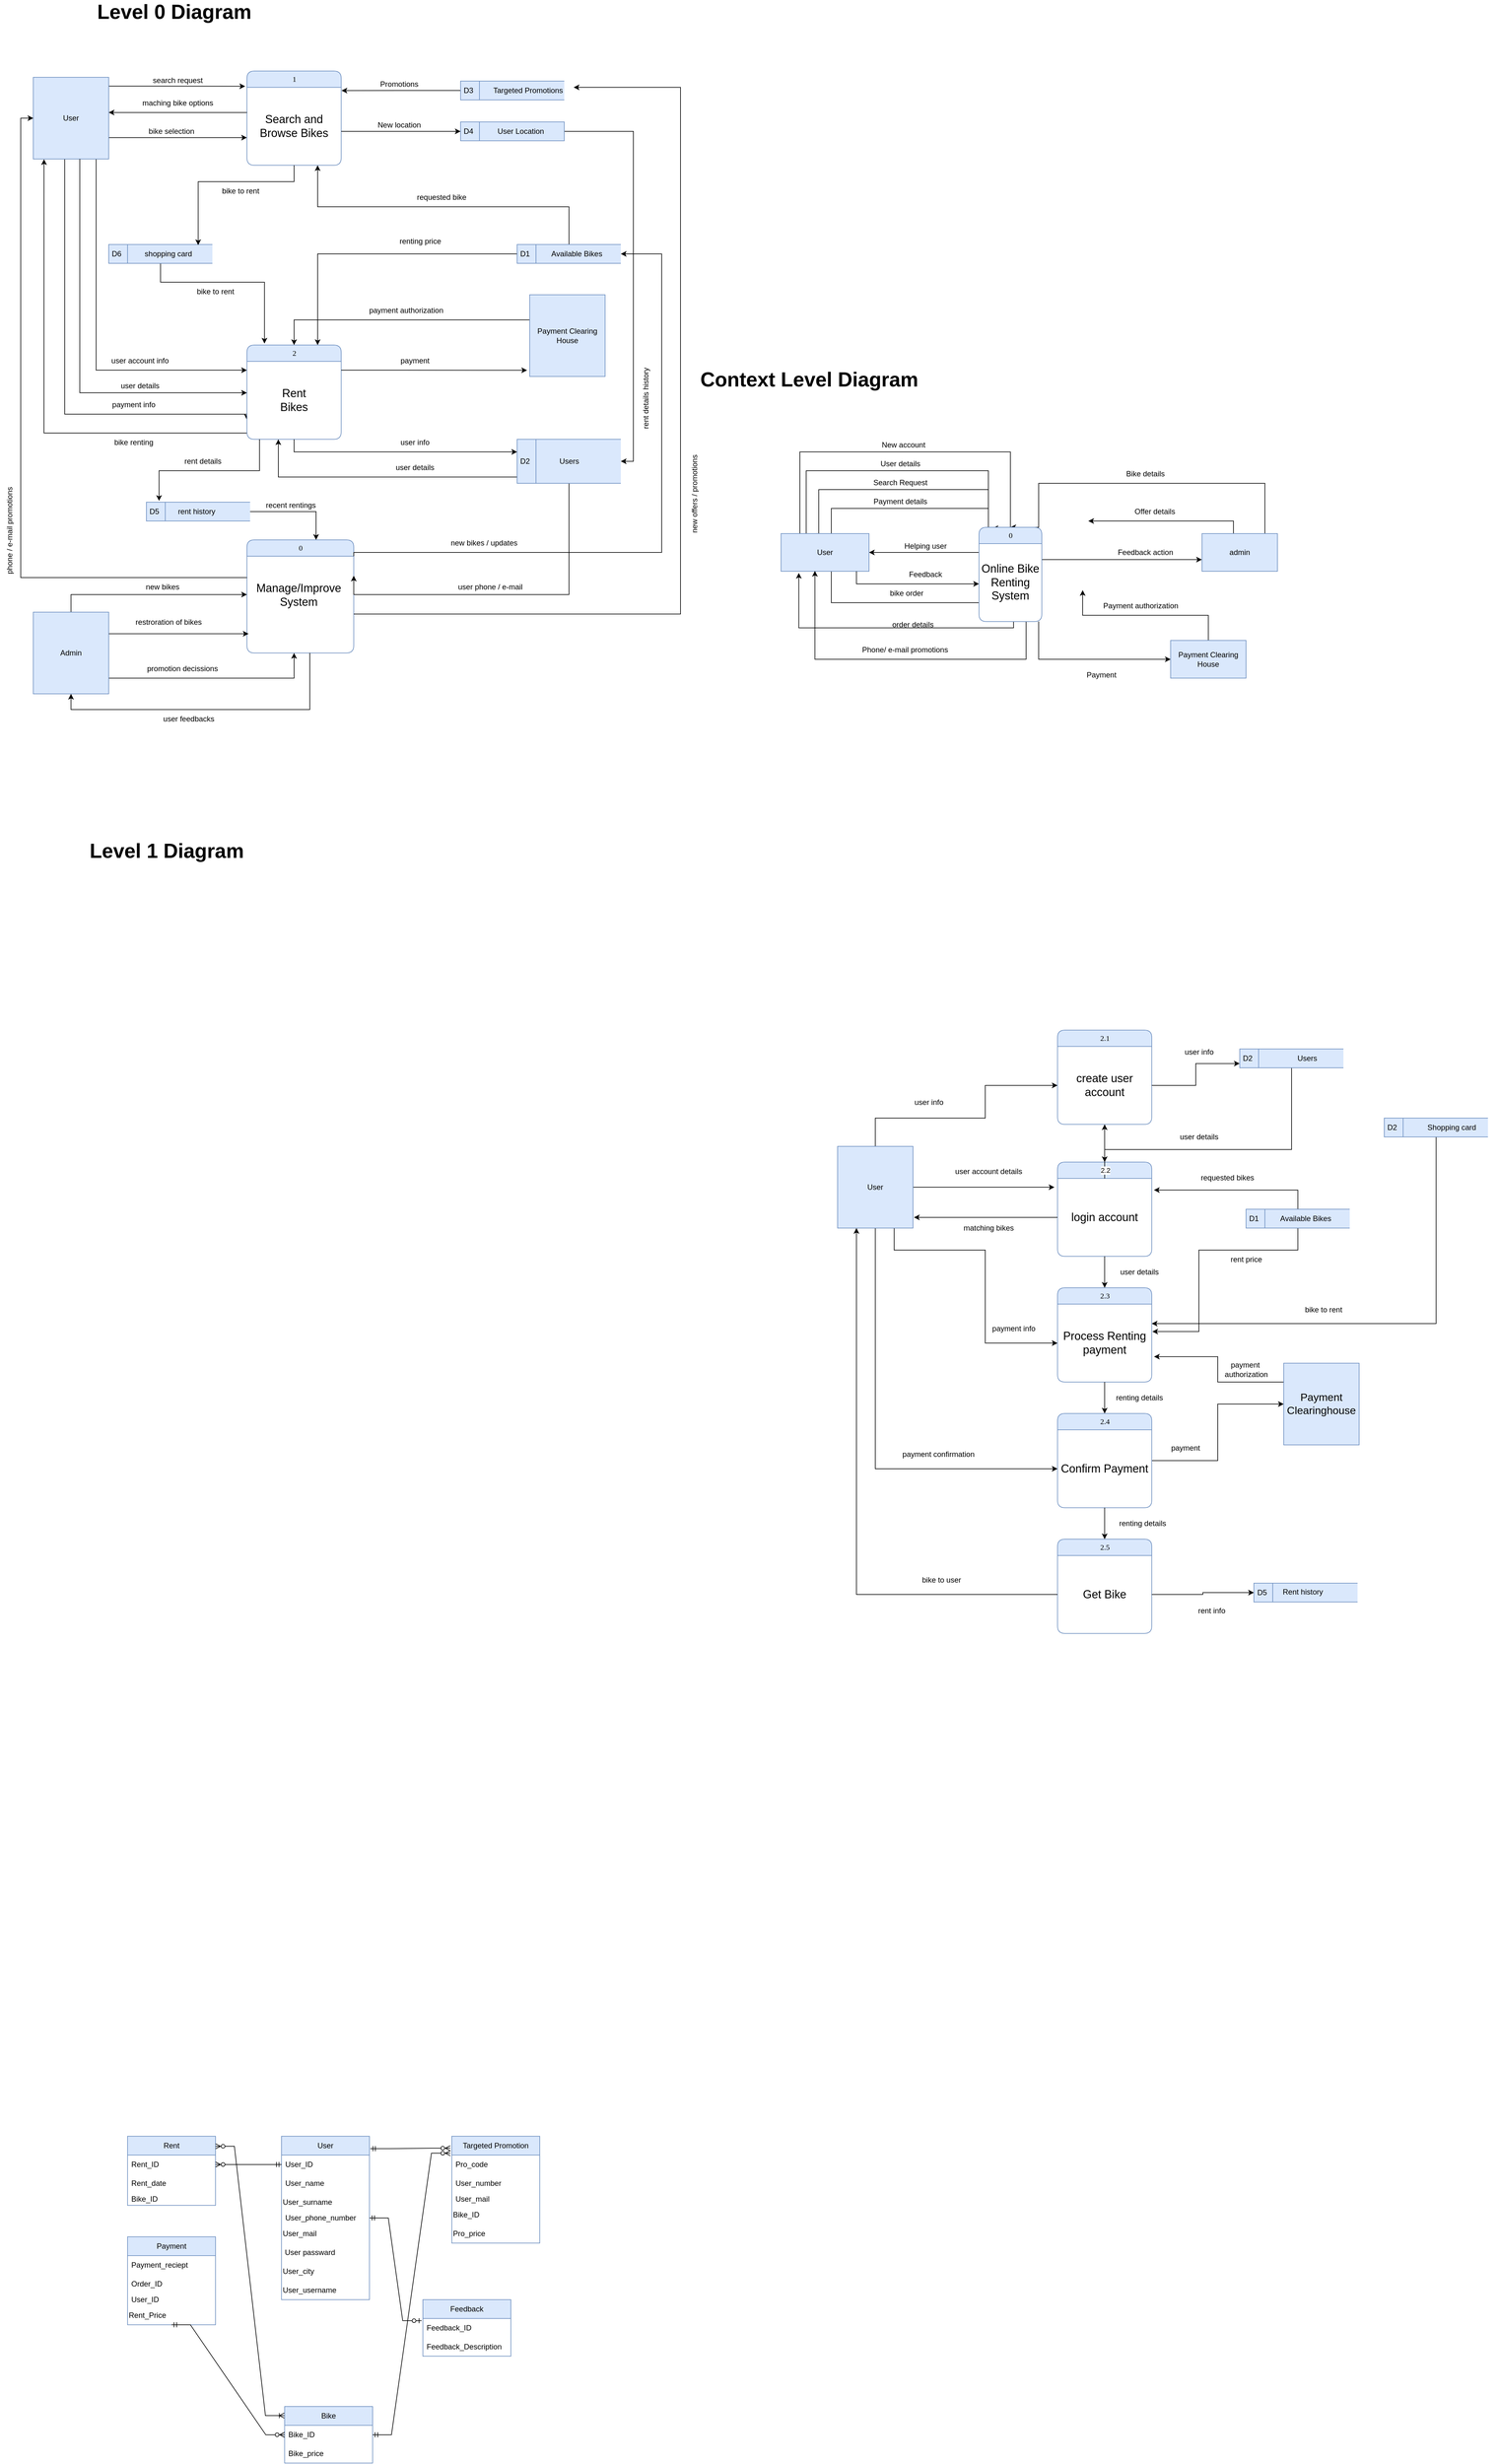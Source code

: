 <mxfile version="21.1.2" type="device">
  <diagram name="Page-1" id="b520641d-4fe3-3701-9064-5fc419738815">
    <mxGraphModel dx="5380" dy="2247" grid="1" gridSize="10" guides="1" tooltips="1" connect="1" arrows="1" fold="1" page="1" pageScale="1" pageWidth="1100" pageHeight="850" background="none" math="0" shadow="0">
      <root>
        <mxCell id="0" />
        <mxCell id="1" parent="0" />
        <mxCell id="dTDsVJl3CDrMaRGRxost-16" style="edgeStyle=orthogonalEdgeStyle;rounded=0;orthogonalLoop=1;jettySize=auto;html=1;entryX=1;entryY=0.5;entryDx=0;entryDy=0;" edge="1" parent="1" source="21ea969265ad0168-6" target="dTDsVJl3CDrMaRGRxost-5">
          <mxGeometry relative="1" as="geometry">
            <Array as="points">
              <mxPoint x="-660" y="1050" />
              <mxPoint x="-660" y="1050" />
            </Array>
          </mxGeometry>
        </mxCell>
        <mxCell id="dTDsVJl3CDrMaRGRxost-8" style="edgeStyle=orthogonalEdgeStyle;rounded=0;orthogonalLoop=1;jettySize=auto;html=1;entryX=0.216;entryY=0.01;entryDx=0;entryDy=0;entryPerimeter=0;" edge="1" parent="1" source="dTDsVJl3CDrMaRGRxost-5" target="21ea969265ad0168-6">
          <mxGeometry relative="1" as="geometry">
            <Array as="points">
              <mxPoint x="-910" y="890" />
              <mxPoint x="-575" y="890" />
            </Array>
          </mxGeometry>
        </mxCell>
        <mxCell id="dTDsVJl3CDrMaRGRxost-10" style="edgeStyle=orthogonalEdgeStyle;rounded=0;orthogonalLoop=1;jettySize=auto;html=1;entryX=0.001;entryY=0.121;entryDx=0;entryDy=0;entryPerimeter=0;" edge="1" parent="1" source="dTDsVJl3CDrMaRGRxost-5" target="21ea969265ad0168-6">
          <mxGeometry relative="1" as="geometry">
            <Array as="points">
              <mxPoint x="-900" y="920" />
              <mxPoint x="-610" y="920" />
            </Array>
          </mxGeometry>
        </mxCell>
        <mxCell id="dTDsVJl3CDrMaRGRxost-19" style="edgeStyle=orthogonalEdgeStyle;rounded=0;orthogonalLoop=1;jettySize=auto;html=1;entryX=-0.002;entryY=0.181;entryDx=0;entryDy=0;entryPerimeter=0;" edge="1" parent="1" source="dTDsVJl3CDrMaRGRxost-5" target="dTDsVJl3CDrMaRGRxost-4">
          <mxGeometry relative="1" as="geometry">
            <Array as="points">
              <mxPoint x="-860" y="980" />
              <mxPoint x="-610" y="980" />
            </Array>
          </mxGeometry>
        </mxCell>
        <mxCell id="dTDsVJl3CDrMaRGRxost-22" style="edgeStyle=orthogonalEdgeStyle;rounded=0;orthogonalLoop=1;jettySize=auto;html=1;" edge="1" parent="1" source="21ea969265ad0168-6">
          <mxGeometry relative="1" as="geometry">
            <mxPoint x="-610" y="1100" as="targetPoint" />
            <Array as="points">
              <mxPoint x="-599" y="1100" />
            </Array>
          </mxGeometry>
        </mxCell>
        <mxCell id="dTDsVJl3CDrMaRGRxost-27" style="edgeStyle=orthogonalEdgeStyle;rounded=0;orthogonalLoop=1;jettySize=auto;html=1;" edge="1" parent="1" source="dTDsVJl3CDrMaRGRxost-5">
          <mxGeometry relative="1" as="geometry">
            <mxPoint x="-610" y="1120" as="targetPoint" />
            <Array as="points">
              <mxPoint x="-860" y="1130" />
              <mxPoint x="-610" y="1130" />
            </Array>
          </mxGeometry>
        </mxCell>
        <mxCell id="dTDsVJl3CDrMaRGRxost-33" style="edgeStyle=orthogonalEdgeStyle;rounded=0;orthogonalLoop=1;jettySize=auto;html=1;entryX=-0.002;entryY=0.125;entryDx=0;entryDy=0;entryPerimeter=0;" edge="1" parent="1" source="dTDsVJl3CDrMaRGRxost-5" target="21ea969265ad0168-6">
          <mxGeometry relative="1" as="geometry">
            <Array as="points">
              <mxPoint x="-880" y="950" />
              <mxPoint x="-610" y="950" />
            </Array>
          </mxGeometry>
        </mxCell>
        <mxCell id="dTDsVJl3CDrMaRGRxost-5" value="User" style="rounded=0;whiteSpace=wrap;html=1;fillColor=#dae8fc;strokeColor=#6c8ebf;" vertex="1" parent="1">
          <mxGeometry x="-940" y="1020" width="140" height="60" as="geometry" />
        </mxCell>
        <mxCell id="dTDsVJl3CDrMaRGRxost-13" style="edgeStyle=orthogonalEdgeStyle;rounded=0;orthogonalLoop=1;jettySize=auto;html=1;entryX=0.5;entryY=0;entryDx=0;entryDy=0;" edge="1" parent="1" source="dTDsVJl3CDrMaRGRxost-6" target="21ea969265ad0168-6">
          <mxGeometry relative="1" as="geometry">
            <Array as="points">
              <mxPoint x="-170" y="940" />
              <mxPoint x="-530" y="940" />
            </Array>
          </mxGeometry>
        </mxCell>
        <mxCell id="dTDsVJl3CDrMaRGRxost-15" style="edgeStyle=orthogonalEdgeStyle;rounded=0;orthogonalLoop=1;jettySize=auto;html=1;" edge="1" parent="1" source="dTDsVJl3CDrMaRGRxost-6">
          <mxGeometry relative="1" as="geometry">
            <mxPoint x="-451" y="1000" as="targetPoint" />
            <Array as="points">
              <mxPoint x="-220" y="1000" />
              <mxPoint x="-451" y="1000" />
            </Array>
          </mxGeometry>
        </mxCell>
        <mxCell id="dTDsVJl3CDrMaRGRxost-6" value="admin" style="rounded=0;whiteSpace=wrap;html=1;fillColor=#dae8fc;strokeColor=#6c8ebf;" vertex="1" parent="1">
          <mxGeometry x="-270" y="1020" width="120" height="60" as="geometry" />
        </mxCell>
        <mxCell id="dTDsVJl3CDrMaRGRxost-9" value="User details" style="text;html=1;strokeColor=none;fillColor=none;align=center;verticalAlign=middle;whiteSpace=wrap;rounded=0;" vertex="1" parent="1">
          <mxGeometry x="-835" y="894" width="170" height="30" as="geometry" />
        </mxCell>
        <mxCell id="dTDsVJl3CDrMaRGRxost-11" value="New account" style="text;html=1;strokeColor=none;fillColor=none;align=center;verticalAlign=middle;whiteSpace=wrap;rounded=0;" vertex="1" parent="1">
          <mxGeometry x="-795" y="864" width="100" height="30" as="geometry" />
        </mxCell>
        <mxCell id="dTDsVJl3CDrMaRGRxost-14" value="Bike details" style="text;html=1;strokeColor=none;fillColor=none;align=center;verticalAlign=middle;whiteSpace=wrap;rounded=0;" vertex="1" parent="1">
          <mxGeometry x="-410" y="910" width="100" height="30" as="geometry" />
        </mxCell>
        <mxCell id="dTDsVJl3CDrMaRGRxost-17" value="Helping user" style="text;html=1;strokeColor=none;fillColor=none;align=center;verticalAlign=middle;whiteSpace=wrap;rounded=0;" vertex="1" parent="1">
          <mxGeometry x="-760" y="1025" width="100" height="30" as="geometry" />
        </mxCell>
        <mxCell id="dTDsVJl3CDrMaRGRxost-20" value="Payment details" style="text;html=1;strokeColor=none;fillColor=none;align=center;verticalAlign=middle;whiteSpace=wrap;rounded=0;" vertex="1" parent="1">
          <mxGeometry x="-805" y="954" width="110" height="30" as="geometry" />
        </mxCell>
        <mxCell id="dTDsVJl3CDrMaRGRxost-23" value="" style="edgeStyle=orthogonalEdgeStyle;rounded=0;orthogonalLoop=1;jettySize=auto;html=1;" edge="1" parent="1" source="dTDsVJl3CDrMaRGRxost-5" target="21ea969265ad0168-6">
          <mxGeometry relative="1" as="geometry">
            <mxPoint x="-610" y="1100" as="targetPoint" />
            <mxPoint x="-820" y="1080" as="sourcePoint" />
            <Array as="points">
              <mxPoint x="-820" y="1100" />
            </Array>
          </mxGeometry>
        </mxCell>
        <mxCell id="dTDsVJl3CDrMaRGRxost-25" style="edgeStyle=orthogonalEdgeStyle;rounded=0;orthogonalLoop=1;jettySize=auto;html=1;entryX=-0.002;entryY=0.69;entryDx=0;entryDy=0;entryPerimeter=0;" edge="1" parent="1" source="21ea969265ad0168-6" target="dTDsVJl3CDrMaRGRxost-6">
          <mxGeometry relative="1" as="geometry">
            <Array as="points">
              <mxPoint x="-360" y="1061" />
            </Array>
          </mxGeometry>
        </mxCell>
        <mxCell id="dTDsVJl3CDrMaRGRxost-37" style="edgeStyle=orthogonalEdgeStyle;rounded=0;orthogonalLoop=1;jettySize=auto;html=1;entryX=0;entryY=0.5;entryDx=0;entryDy=0;" edge="1" parent="1" source="21ea969265ad0168-6" target="dTDsVJl3CDrMaRGRxost-36">
          <mxGeometry relative="1" as="geometry">
            <mxPoint x="-510" y="1250" as="targetPoint" />
            <Array as="points">
              <mxPoint x="-530" y="1220" />
            </Array>
          </mxGeometry>
        </mxCell>
        <mxCell id="dTDsVJl3CDrMaRGRxost-42" style="edgeStyle=orthogonalEdgeStyle;rounded=0;orthogonalLoop=1;jettySize=auto;html=1;exitX=0.25;exitY=1;exitDx=0;exitDy=0;entryX=0.202;entryY=1.043;entryDx=0;entryDy=0;entryPerimeter=0;" edge="1" parent="1" source="21ea969265ad0168-6" target="dTDsVJl3CDrMaRGRxost-5">
          <mxGeometry relative="1" as="geometry">
            <mxPoint x="-900" y="1190.0" as="targetPoint" />
            <Array as="points">
              <mxPoint x="-570" y="1170" />
              <mxPoint x="-912" y="1170" />
            </Array>
          </mxGeometry>
        </mxCell>
        <mxCell id="dTDsVJl3CDrMaRGRxost-43" style="edgeStyle=orthogonalEdgeStyle;rounded=0;orthogonalLoop=1;jettySize=auto;html=1;entryX=0.385;entryY=0.99;entryDx=0;entryDy=0;entryPerimeter=0;" edge="1" parent="1" source="21ea969265ad0168-6" target="dTDsVJl3CDrMaRGRxost-5">
          <mxGeometry relative="1" as="geometry">
            <Array as="points">
              <mxPoint x="-550" y="1220" />
              <mxPoint x="-886" y="1220" />
            </Array>
          </mxGeometry>
        </mxCell>
        <mxCell id="21ea969265ad0168-6" value="0" style="swimlane;html=1;fontStyle=0;childLayout=stackLayout;horizontal=1;startSize=26;fillColor=#dae8fc;horizontalStack=0;resizeParent=1;resizeLast=0;collapsible=1;marginBottom=0;swimlaneFillColor=#ffffff;align=center;rounded=1;shadow=0;comic=0;labelBackgroundColor=none;strokeWidth=1;fontFamily=Verdana;fontSize=12;strokeColor=#6c8ebf;" parent="1" vertex="1">
          <mxGeometry x="-625" y="1010" width="100" height="150" as="geometry" />
        </mxCell>
        <mxCell id="dTDsVJl3CDrMaRGRxost-4" value="&lt;font style=&quot;font-size: 18px;&quot;&gt;Online Bike Renting System&lt;/font&gt;" style="text;html=1;strokeColor=none;fillColor=none;align=center;verticalAlign=middle;whiteSpace=wrap;rounded=0;" vertex="1" parent="21ea969265ad0168-6">
          <mxGeometry y="26" width="100" height="124" as="geometry" />
        </mxCell>
        <mxCell id="dTDsVJl3CDrMaRGRxost-24" value="Feedback" style="text;html=1;strokeColor=none;fillColor=none;align=center;verticalAlign=middle;whiteSpace=wrap;rounded=0;" vertex="1" parent="1">
          <mxGeometry x="-740" y="1070" width="60" height="30" as="geometry" />
        </mxCell>
        <mxCell id="dTDsVJl3CDrMaRGRxost-26" value="Feedback action" style="text;html=1;strokeColor=none;fillColor=none;align=center;verticalAlign=middle;whiteSpace=wrap;rounded=0;" vertex="1" parent="1">
          <mxGeometry x="-415" y="1035" width="110" height="30" as="geometry" />
        </mxCell>
        <mxCell id="dTDsVJl3CDrMaRGRxost-28" value="bike order" style="text;html=1;strokeColor=none;fillColor=none;align=center;verticalAlign=middle;whiteSpace=wrap;rounded=0;" vertex="1" parent="1">
          <mxGeometry x="-770" y="1100" width="60" height="30" as="geometry" />
        </mxCell>
        <mxCell id="dTDsVJl3CDrMaRGRxost-31" value="order details" style="text;html=1;strokeColor=none;fillColor=none;align=center;verticalAlign=middle;whiteSpace=wrap;rounded=0;" vertex="1" parent="1">
          <mxGeometry x="-795" y="1150" width="130" height="30" as="geometry" />
        </mxCell>
        <mxCell id="dTDsVJl3CDrMaRGRxost-34" value="Search Request" style="text;html=1;strokeColor=none;fillColor=none;align=center;verticalAlign=middle;whiteSpace=wrap;rounded=0;" vertex="1" parent="1">
          <mxGeometry x="-815" y="924" width="130" height="30" as="geometry" />
        </mxCell>
        <mxCell id="dTDsVJl3CDrMaRGRxost-39" style="edgeStyle=orthogonalEdgeStyle;rounded=0;orthogonalLoop=1;jettySize=auto;html=1;" edge="1" parent="1" source="dTDsVJl3CDrMaRGRxost-36">
          <mxGeometry relative="1" as="geometry">
            <mxPoint x="-460" y="1110" as="targetPoint" />
            <Array as="points">
              <mxPoint x="-260" y="1150" />
              <mxPoint x="-460" y="1150" />
            </Array>
          </mxGeometry>
        </mxCell>
        <mxCell id="dTDsVJl3CDrMaRGRxost-36" value="Payment Clearing House" style="rounded=0;whiteSpace=wrap;html=1;fillColor=#dae8fc;strokeColor=#6c8ebf;" vertex="1" parent="1">
          <mxGeometry x="-320" y="1190" width="120" height="60" as="geometry" />
        </mxCell>
        <mxCell id="dTDsVJl3CDrMaRGRxost-38" value="Payment" style="text;html=1;strokeColor=none;fillColor=none;align=center;verticalAlign=middle;whiteSpace=wrap;rounded=0;" vertex="1" parent="1">
          <mxGeometry x="-460" y="1230" width="60" height="30" as="geometry" />
        </mxCell>
        <mxCell id="dTDsVJl3CDrMaRGRxost-40" value="Payment authorization" style="text;html=1;strokeColor=none;fillColor=none;align=center;verticalAlign=middle;whiteSpace=wrap;rounded=0;" vertex="1" parent="1">
          <mxGeometry x="-440" y="1120" width="145" height="30" as="geometry" />
        </mxCell>
        <mxCell id="dTDsVJl3CDrMaRGRxost-41" value="Offer details" style="text;html=1;strokeColor=none;fillColor=none;align=center;verticalAlign=middle;whiteSpace=wrap;rounded=0;" vertex="1" parent="1">
          <mxGeometry x="-400" y="970" width="110" height="30" as="geometry" />
        </mxCell>
        <mxCell id="dTDsVJl3CDrMaRGRxost-44" value="Phone/ e-mail promotions" style="text;html=1;strokeColor=none;fillColor=none;align=center;verticalAlign=middle;whiteSpace=wrap;rounded=0;" vertex="1" parent="1">
          <mxGeometry x="-830" y="1190" width="175" height="30" as="geometry" />
        </mxCell>
        <mxCell id="dTDsVJl3CDrMaRGRxost-45" value="&lt;font style=&quot;font-size: 32px;&quot;&gt;&lt;b&gt;Context Level Diagram&lt;/b&gt;&lt;/font&gt;" style="text;html=1;strokeColor=none;fillColor=none;align=center;verticalAlign=middle;whiteSpace=wrap;rounded=0;" vertex="1" parent="1">
          <mxGeometry x="-1125" y="760" width="460" height="30" as="geometry" />
        </mxCell>
        <mxCell id="npHeWOLE0PFYQOl3Flqy-38" style="edgeStyle=orthogonalEdgeStyle;rounded=0;orthogonalLoop=1;jettySize=auto;html=1;entryX=0.216;entryY=0.01;entryDx=0;entryDy=0;entryPerimeter=0;" edge="1" parent="1">
          <mxGeometry relative="1" as="geometry">
            <Array as="points">
              <mxPoint x="-1925" y="305" />
              <mxPoint x="-1590" y="305" />
            </Array>
            <mxPoint x="-1924.933" y="435" as="sourcePoint" />
          </mxGeometry>
        </mxCell>
        <mxCell id="npHeWOLE0PFYQOl3Flqy-39" style="edgeStyle=orthogonalEdgeStyle;rounded=0;orthogonalLoop=1;jettySize=auto;html=1;entryX=0.001;entryY=0.121;entryDx=0;entryDy=0;entryPerimeter=0;" edge="1" parent="1">
          <mxGeometry relative="1" as="geometry">
            <Array as="points">
              <mxPoint x="-1915" y="335" />
              <mxPoint x="-1625" y="335" />
            </Array>
            <mxPoint x="-1914.933" y="435" as="sourcePoint" />
          </mxGeometry>
        </mxCell>
        <mxCell id="npHeWOLE0PFYQOl3Flqy-71" value="&lt;font style=&quot;font-size: 32px;&quot;&gt;&lt;b&gt;&amp;nbsp;Level 0 Diagram&lt;/b&gt;&lt;/font&gt;" style="text;html=1;strokeColor=none;fillColor=none;align=center;verticalAlign=middle;whiteSpace=wrap;rounded=0;" vertex="1" parent="1">
          <mxGeometry x="-2140" y="175" width="460" height="30" as="geometry" />
        </mxCell>
        <mxCell id="npHeWOLE0PFYQOl3Flqy-81" style="edgeStyle=orthogonalEdgeStyle;rounded=0;orthogonalLoop=1;jettySize=auto;html=1;entryX=-0.019;entryY=-0.014;entryDx=0;entryDy=0;entryPerimeter=0;" edge="1" parent="1" source="npHeWOLE0PFYQOl3Flqy-72" target="npHeWOLE0PFYQOl3Flqy-75">
          <mxGeometry relative="1" as="geometry">
            <Array as="points">
              <mxPoint x="-1960" y="308" />
              <mxPoint x="-1960" y="308" />
            </Array>
          </mxGeometry>
        </mxCell>
        <mxCell id="npHeWOLE0PFYQOl3Flqy-87" style="edgeStyle=orthogonalEdgeStyle;rounded=0;orthogonalLoop=1;jettySize=auto;html=1;entryX=0;entryY=0.645;entryDx=0;entryDy=0;entryPerimeter=0;" edge="1" parent="1" source="npHeWOLE0PFYQOl3Flqy-72" target="npHeWOLE0PFYQOl3Flqy-75">
          <mxGeometry relative="1" as="geometry">
            <Array as="points">
              <mxPoint x="-1950" y="390" />
              <mxPoint x="-1950" y="390" />
            </Array>
          </mxGeometry>
        </mxCell>
        <mxCell id="npHeWOLE0PFYQOl3Flqy-144" style="edgeStyle=orthogonalEdgeStyle;rounded=0;orthogonalLoop=1;jettySize=auto;html=1;entryX=0;entryY=0.113;entryDx=0;entryDy=0;entryPerimeter=0;" edge="1" parent="1" source="npHeWOLE0PFYQOl3Flqy-72" target="npHeWOLE0PFYQOl3Flqy-78">
          <mxGeometry relative="1" as="geometry">
            <Array as="points">
              <mxPoint x="-2030" y="760" />
            </Array>
          </mxGeometry>
        </mxCell>
        <mxCell id="npHeWOLE0PFYQOl3Flqy-148" style="edgeStyle=orthogonalEdgeStyle;rounded=0;orthogonalLoop=1;jettySize=auto;html=1;entryX=0;entryY=0.75;entryDx=0;entryDy=0;" edge="1" parent="1" source="npHeWOLE0PFYQOl3Flqy-72" target="npHeWOLE0PFYQOl3Flqy-78">
          <mxGeometry relative="1" as="geometry">
            <Array as="points">
              <mxPoint x="-2080" y="830" />
              <mxPoint x="-1790" y="830" />
            </Array>
          </mxGeometry>
        </mxCell>
        <mxCell id="npHeWOLE0PFYQOl3Flqy-72" value="User" style="rounded=0;whiteSpace=wrap;html=1;fillColor=#dae8fc;strokeColor=#6c8ebf;" vertex="1" parent="1">
          <mxGeometry x="-2130" y="294" width="120" height="130" as="geometry" />
        </mxCell>
        <mxCell id="npHeWOLE0PFYQOl3Flqy-74" value="1" style="swimlane;html=1;fontStyle=0;childLayout=stackLayout;horizontal=1;startSize=26;fillColor=#dae8fc;horizontalStack=0;resizeParent=1;resizeLast=0;collapsible=1;marginBottom=0;swimlaneFillColor=#ffffff;align=center;rounded=1;shadow=0;comic=0;labelBackgroundColor=none;strokeWidth=1;fontFamily=Verdana;fontSize=12;strokeColor=#6c8ebf;" vertex="1" parent="1">
          <mxGeometry x="-1790" y="284" width="150" height="150" as="geometry" />
        </mxCell>
        <mxCell id="npHeWOLE0PFYQOl3Flqy-75" value="&lt;font style=&quot;font-size: 18px;&quot;&gt;Search and Browse Bikes&lt;/font&gt;" style="text;html=1;strokeColor=none;fillColor=none;align=center;verticalAlign=middle;whiteSpace=wrap;rounded=0;" vertex="1" parent="npHeWOLE0PFYQOl3Flqy-74">
          <mxGeometry y="26" width="150" height="124" as="geometry" />
        </mxCell>
        <mxCell id="npHeWOLE0PFYQOl3Flqy-150" style="edgeStyle=orthogonalEdgeStyle;rounded=0;orthogonalLoop=1;jettySize=auto;html=1;entryX=0.142;entryY=1.003;entryDx=0;entryDy=0;entryPerimeter=0;" edge="1" parent="1" source="npHeWOLE0PFYQOl3Flqy-77" target="npHeWOLE0PFYQOl3Flqy-72">
          <mxGeometry relative="1" as="geometry">
            <mxPoint x="-2110" y="460" as="targetPoint" />
            <Array as="points">
              <mxPoint x="-2113" y="860" />
            </Array>
          </mxGeometry>
        </mxCell>
        <mxCell id="npHeWOLE0PFYQOl3Flqy-77" value="2" style="swimlane;html=1;fontStyle=0;childLayout=stackLayout;horizontal=1;startSize=26;fillColor=#dae8fc;horizontalStack=0;resizeParent=1;resizeLast=0;collapsible=1;marginBottom=0;swimlaneFillColor=#ffffff;align=center;rounded=1;shadow=0;comic=0;labelBackgroundColor=none;strokeWidth=1;fontFamily=Verdana;fontSize=12;strokeColor=#6c8ebf;" vertex="1" parent="1">
          <mxGeometry x="-1790" y="720" width="150" height="150" as="geometry" />
        </mxCell>
        <mxCell id="npHeWOLE0PFYQOl3Flqy-78" value="&lt;span style=&quot;font-size: 18px;&quot;&gt;Rent&lt;br&gt;Bikes&lt;br&gt;&lt;/span&gt;" style="text;html=1;strokeColor=none;fillColor=none;align=center;verticalAlign=middle;whiteSpace=wrap;rounded=0;" vertex="1" parent="npHeWOLE0PFYQOl3Flqy-77">
          <mxGeometry y="26" width="150" height="124" as="geometry" />
        </mxCell>
        <mxCell id="npHeWOLE0PFYQOl3Flqy-79" value="0" style="swimlane;html=1;fontStyle=0;childLayout=stackLayout;horizontal=1;startSize=26;fillColor=#dae8fc;horizontalStack=0;resizeParent=1;resizeLast=0;collapsible=1;marginBottom=0;swimlaneFillColor=#ffffff;align=center;rounded=1;shadow=0;comic=0;labelBackgroundColor=none;strokeWidth=1;fontFamily=Verdana;fontSize=12;strokeColor=#6c8ebf;" vertex="1" parent="1">
          <mxGeometry x="-1790" y="1030" width="170" height="180" as="geometry" />
        </mxCell>
        <mxCell id="npHeWOLE0PFYQOl3Flqy-80" value="&lt;span style=&quot;font-size: 18px;&quot;&gt;Manage/Improve&amp;nbsp;&lt;br&gt;System&amp;nbsp;&lt;br&gt;&lt;/span&gt;" style="text;html=1;strokeColor=none;fillColor=none;align=center;verticalAlign=middle;whiteSpace=wrap;rounded=0;" vertex="1" parent="npHeWOLE0PFYQOl3Flqy-79">
          <mxGeometry y="26" width="170" height="124" as="geometry" />
        </mxCell>
        <mxCell id="npHeWOLE0PFYQOl3Flqy-82" value="search request" style="text;html=1;strokeColor=none;fillColor=none;align=center;verticalAlign=middle;whiteSpace=wrap;rounded=0;" vertex="1" parent="1">
          <mxGeometry x="-1950" y="284" width="100" height="30" as="geometry" />
        </mxCell>
        <mxCell id="npHeWOLE0PFYQOl3Flqy-85" style="edgeStyle=orthogonalEdgeStyle;rounded=0;orthogonalLoop=1;jettySize=auto;html=1;" edge="1" parent="1" source="npHeWOLE0PFYQOl3Flqy-75" target="npHeWOLE0PFYQOl3Flqy-72">
          <mxGeometry relative="1" as="geometry">
            <Array as="points">
              <mxPoint x="-1960" y="350" />
              <mxPoint x="-1960" y="350" />
            </Array>
          </mxGeometry>
        </mxCell>
        <mxCell id="npHeWOLE0PFYQOl3Flqy-86" value="maching bike options" style="text;html=1;strokeColor=none;fillColor=none;align=center;verticalAlign=middle;whiteSpace=wrap;rounded=0;" vertex="1" parent="1">
          <mxGeometry x="-1965" y="320" width="130" height="30" as="geometry" />
        </mxCell>
        <mxCell id="npHeWOLE0PFYQOl3Flqy-88" value="bike selection" style="text;html=1;strokeColor=none;fillColor=none;align=center;verticalAlign=middle;whiteSpace=wrap;rounded=0;" vertex="1" parent="1">
          <mxGeometry x="-1955" y="365" width="90" height="30" as="geometry" />
        </mxCell>
        <mxCell id="npHeWOLE0PFYQOl3Flqy-142" style="edgeStyle=orthogonalEdgeStyle;rounded=0;orthogonalLoop=1;jettySize=auto;html=1;entryX=0.186;entryY=-0.016;entryDx=0;entryDy=0;entryPerimeter=0;" edge="1" parent="1" source="npHeWOLE0PFYQOl3Flqy-89" target="npHeWOLE0PFYQOl3Flqy-77">
          <mxGeometry relative="1" as="geometry">
            <Array as="points">
              <mxPoint x="-1928" y="620" />
              <mxPoint x="-1762" y="620" />
            </Array>
          </mxGeometry>
        </mxCell>
        <mxCell id="npHeWOLE0PFYQOl3Flqy-89" value="D6" style="html=1;dashed=0;whiteSpace=wrap;shape=mxgraph.dfd.dataStoreID;align=left;spacingLeft=3;points=[[0,0],[0.5,0],[1,0],[0,0.5],[1,0.5],[0,1],[0.5,1],[1,1]];fillColor=#dae8fc;strokeColor=#6c8ebf;" vertex="1" parent="1">
          <mxGeometry x="-2010" y="560" width="165" height="30" as="geometry" />
        </mxCell>
        <mxCell id="npHeWOLE0PFYQOl3Flqy-93" value="shopping card" style="text;html=1;strokeColor=none;fillColor=none;align=center;verticalAlign=middle;whiteSpace=wrap;rounded=0;" vertex="1" parent="1">
          <mxGeometry x="-1965" y="560" width="100" height="30" as="geometry" />
        </mxCell>
        <mxCell id="npHeWOLE0PFYQOl3Flqy-136" style="edgeStyle=orthogonalEdgeStyle;rounded=0;orthogonalLoop=1;jettySize=auto;html=1;entryX=0.75;entryY=1;entryDx=0;entryDy=0;" edge="1" parent="1" source="npHeWOLE0PFYQOl3Flqy-94" target="npHeWOLE0PFYQOl3Flqy-75">
          <mxGeometry relative="1" as="geometry">
            <Array as="points">
              <mxPoint x="-1277" y="500" />
              <mxPoint x="-1677" y="500" />
            </Array>
          </mxGeometry>
        </mxCell>
        <mxCell id="npHeWOLE0PFYQOl3Flqy-138" style="edgeStyle=orthogonalEdgeStyle;rounded=0;orthogonalLoop=1;jettySize=auto;html=1;entryX=0.75;entryY=0;entryDx=0;entryDy=0;" edge="1" parent="1" source="npHeWOLE0PFYQOl3Flqy-94" target="npHeWOLE0PFYQOl3Flqy-77">
          <mxGeometry relative="1" as="geometry" />
        </mxCell>
        <mxCell id="npHeWOLE0PFYQOl3Flqy-94" value="D1" style="html=1;dashed=0;whiteSpace=wrap;shape=mxgraph.dfd.dataStoreID;align=left;spacingLeft=3;points=[[0,0],[0.5,0],[1,0],[0,0.5],[1,0.5],[0,1],[0.5,1],[1,1]];fillColor=#dae8fc;strokeColor=#6c8ebf;" vertex="1" parent="1">
          <mxGeometry x="-1360" y="560" width="165" height="30" as="geometry" />
        </mxCell>
        <mxCell id="npHeWOLE0PFYQOl3Flqy-95" value="Available Bikes" style="text;html=1;strokeColor=none;fillColor=none;align=center;verticalAlign=middle;whiteSpace=wrap;rounded=0;" vertex="1" parent="1">
          <mxGeometry x="-1315" y="560" width="100" height="30" as="geometry" />
        </mxCell>
        <mxCell id="npHeWOLE0PFYQOl3Flqy-104" style="edgeStyle=orthogonalEdgeStyle;rounded=0;orthogonalLoop=1;jettySize=auto;html=1;entryX=1.004;entryY=0.041;entryDx=0;entryDy=0;entryPerimeter=0;" edge="1" parent="1" source="npHeWOLE0PFYQOl3Flqy-96" target="npHeWOLE0PFYQOl3Flqy-75">
          <mxGeometry relative="1" as="geometry" />
        </mxCell>
        <mxCell id="npHeWOLE0PFYQOl3Flqy-96" value="D3" style="html=1;dashed=0;whiteSpace=wrap;shape=mxgraph.dfd.dataStoreID;align=left;spacingLeft=3;points=[[0,0],[0.5,0],[1,0],[0,0.5],[1,0.5],[0,1],[0.5,1],[1,1]];fillColor=#dae8fc;strokeColor=#6c8ebf;" vertex="1" parent="1">
          <mxGeometry x="-1450" y="300" width="165" height="30" as="geometry" />
        </mxCell>
        <mxCell id="npHeWOLE0PFYQOl3Flqy-97" value="Targeted Promotions" style="text;html=1;strokeColor=none;fillColor=none;align=center;verticalAlign=middle;whiteSpace=wrap;rounded=0;" vertex="1" parent="1">
          <mxGeometry x="-1415" y="300" width="145" height="30" as="geometry" />
        </mxCell>
        <mxCell id="npHeWOLE0PFYQOl3Flqy-117" style="edgeStyle=orthogonalEdgeStyle;rounded=0;orthogonalLoop=1;jettySize=auto;html=1;entryX=0.333;entryY=1;entryDx=0;entryDy=0;entryPerimeter=0;" edge="1" parent="1" source="npHeWOLE0PFYQOl3Flqy-98" target="npHeWOLE0PFYQOl3Flqy-78">
          <mxGeometry relative="1" as="geometry">
            <Array as="points">
              <mxPoint x="-1740" y="930" />
            </Array>
          </mxGeometry>
        </mxCell>
        <mxCell id="npHeWOLE0PFYQOl3Flqy-122" style="edgeStyle=orthogonalEdgeStyle;rounded=0;orthogonalLoop=1;jettySize=auto;html=1;entryX=1;entryY=0.25;entryDx=0;entryDy=0;" edge="1" parent="1" source="npHeWOLE0PFYQOl3Flqy-98" target="npHeWOLE0PFYQOl3Flqy-80">
          <mxGeometry relative="1" as="geometry">
            <Array as="points">
              <mxPoint x="-1278" y="1117" />
            </Array>
          </mxGeometry>
        </mxCell>
        <mxCell id="npHeWOLE0PFYQOl3Flqy-98" value="D2" style="html=1;dashed=0;whiteSpace=wrap;shape=mxgraph.dfd.dataStoreID;align=left;spacingLeft=3;points=[[0,0],[0.5,0],[1,0],[0,0.5],[1,0.5],[0,1],[0.5,1],[1,1]];fillColor=#dae8fc;strokeColor=#6c8ebf;" vertex="1" parent="1">
          <mxGeometry x="-1360" y="870" width="165" height="70" as="geometry" />
        </mxCell>
        <mxCell id="npHeWOLE0PFYQOl3Flqy-99" value="Users" style="text;html=1;strokeColor=none;fillColor=none;align=center;verticalAlign=middle;whiteSpace=wrap;rounded=0;" vertex="1" parent="1">
          <mxGeometry x="-1327.5" y="890" width="100" height="30" as="geometry" />
        </mxCell>
        <mxCell id="npHeWOLE0PFYQOl3Flqy-100" value="D4" style="html=1;dashed=0;whiteSpace=wrap;shape=mxgraph.dfd.dataStoreID;align=left;spacingLeft=3;points=[[0,0],[0.5,0],[1,0],[0,0.5],[1,0.5],[0,1],[0.5,1],[1,1]];fillColor=#dae8fc;strokeColor=#6c8ebf;" vertex="1" parent="1">
          <mxGeometry x="-1450" y="365" width="165" height="30" as="geometry" />
        </mxCell>
        <mxCell id="npHeWOLE0PFYQOl3Flqy-152" style="edgeStyle=orthogonalEdgeStyle;rounded=0;orthogonalLoop=1;jettySize=auto;html=1;entryX=1;entryY=0.5;entryDx=0;entryDy=0;" edge="1" parent="1" source="npHeWOLE0PFYQOl3Flqy-101" target="npHeWOLE0PFYQOl3Flqy-98">
          <mxGeometry relative="1" as="geometry">
            <Array as="points">
              <mxPoint x="-1175" y="380" />
              <mxPoint x="-1175" y="905" />
            </Array>
          </mxGeometry>
        </mxCell>
        <mxCell id="npHeWOLE0PFYQOl3Flqy-101" value="User Location&amp;nbsp;" style="text;html=1;strokeColor=#6c8ebf;fillColor=#dae8fc;align=center;verticalAlign=middle;whiteSpace=wrap;rounded=0;" vertex="1" parent="1">
          <mxGeometry x="-1420" y="365" width="135" height="30" as="geometry" />
        </mxCell>
        <mxCell id="npHeWOLE0PFYQOl3Flqy-102" style="edgeStyle=orthogonalEdgeStyle;rounded=0;orthogonalLoop=1;jettySize=auto;html=1;" edge="1" parent="1" source="npHeWOLE0PFYQOl3Flqy-75" target="npHeWOLE0PFYQOl3Flqy-100">
          <mxGeometry relative="1" as="geometry">
            <Array as="points">
              <mxPoint x="-1590" y="380" />
              <mxPoint x="-1590" y="380" />
            </Array>
          </mxGeometry>
        </mxCell>
        <mxCell id="npHeWOLE0PFYQOl3Flqy-105" value="Promotions" style="text;html=1;strokeColor=none;fillColor=none;align=center;verticalAlign=middle;whiteSpace=wrap;rounded=0;" vertex="1" parent="1">
          <mxGeometry x="-1620" y="290" width="145" height="30" as="geometry" />
        </mxCell>
        <mxCell id="npHeWOLE0PFYQOl3Flqy-106" value="New location" style="text;html=1;strokeColor=none;fillColor=none;align=center;verticalAlign=middle;whiteSpace=wrap;rounded=0;" vertex="1" parent="1">
          <mxGeometry x="-1620" y="355" width="145" height="30" as="geometry" />
        </mxCell>
        <mxCell id="npHeWOLE0PFYQOl3Flqy-110" style="edgeStyle=orthogonalEdgeStyle;rounded=0;orthogonalLoop=1;jettySize=auto;html=1;entryX=0.5;entryY=0;entryDx=0;entryDy=0;" edge="1" parent="1" source="npHeWOLE0PFYQOl3Flqy-107" target="npHeWOLE0PFYQOl3Flqy-77">
          <mxGeometry relative="1" as="geometry">
            <Array as="points">
              <mxPoint x="-1715" y="680" />
            </Array>
          </mxGeometry>
        </mxCell>
        <mxCell id="npHeWOLE0PFYQOl3Flqy-107" value="Payment Clearing House" style="rounded=0;whiteSpace=wrap;html=1;fillColor=#dae8fc;strokeColor=#6c8ebf;" vertex="1" parent="1">
          <mxGeometry x="-1340" y="640" width="120" height="130" as="geometry" />
        </mxCell>
        <mxCell id="npHeWOLE0PFYQOl3Flqy-109" value="payment authorization" style="text;html=1;strokeColor=none;fillColor=none;align=center;verticalAlign=middle;whiteSpace=wrap;rounded=0;" vertex="1" parent="1">
          <mxGeometry x="-1609" y="650" width="145" height="30" as="geometry" />
        </mxCell>
        <mxCell id="npHeWOLE0PFYQOl3Flqy-112" style="edgeStyle=orthogonalEdgeStyle;rounded=0;orthogonalLoop=1;jettySize=auto;html=1;entryX=-0.035;entryY=0.924;entryDx=0;entryDy=0;entryPerimeter=0;" edge="1" parent="1" source="npHeWOLE0PFYQOl3Flqy-78" target="npHeWOLE0PFYQOl3Flqy-107">
          <mxGeometry relative="1" as="geometry">
            <Array as="points">
              <mxPoint x="-1570" y="760" />
              <mxPoint x="-1570" y="760" />
            </Array>
          </mxGeometry>
        </mxCell>
        <mxCell id="npHeWOLE0PFYQOl3Flqy-113" value="payment" style="text;html=1;strokeColor=none;fillColor=none;align=center;verticalAlign=middle;whiteSpace=wrap;rounded=0;" vertex="1" parent="1">
          <mxGeometry x="-1595" y="730" width="145" height="30" as="geometry" />
        </mxCell>
        <mxCell id="npHeWOLE0PFYQOl3Flqy-115" value="user info" style="text;html=1;strokeColor=none;fillColor=none;align=center;verticalAlign=middle;whiteSpace=wrap;rounded=0;" vertex="1" parent="1">
          <mxGeometry x="-1595" y="860" width="145" height="30" as="geometry" />
        </mxCell>
        <mxCell id="npHeWOLE0PFYQOl3Flqy-116" style="edgeStyle=orthogonalEdgeStyle;rounded=0;orthogonalLoop=1;jettySize=auto;html=1;entryX=0;entryY=0.286;entryDx=0;entryDy=0;entryPerimeter=0;" edge="1" parent="1" source="npHeWOLE0PFYQOl3Flqy-78" target="npHeWOLE0PFYQOl3Flqy-98">
          <mxGeometry relative="1" as="geometry">
            <Array as="points">
              <mxPoint x="-1715" y="890" />
            </Array>
          </mxGeometry>
        </mxCell>
        <mxCell id="npHeWOLE0PFYQOl3Flqy-118" value="user details" style="text;html=1;strokeColor=none;fillColor=none;align=center;verticalAlign=middle;whiteSpace=wrap;rounded=0;" vertex="1" parent="1">
          <mxGeometry x="-1595" y="900" width="145" height="30" as="geometry" />
        </mxCell>
        <mxCell id="npHeWOLE0PFYQOl3Flqy-124" style="edgeStyle=orthogonalEdgeStyle;rounded=0;orthogonalLoop=1;jettySize=auto;html=1;" edge="1" parent="1" source="npHeWOLE0PFYQOl3Flqy-119" target="npHeWOLE0PFYQOl3Flqy-80">
          <mxGeometry relative="1" as="geometry">
            <Array as="points">
              <mxPoint x="-2070" y="1117" />
            </Array>
          </mxGeometry>
        </mxCell>
        <mxCell id="npHeWOLE0PFYQOl3Flqy-125" style="edgeStyle=orthogonalEdgeStyle;rounded=0;orthogonalLoop=1;jettySize=auto;html=1;entryX=0.015;entryY=0.995;entryDx=0;entryDy=0;entryPerimeter=0;" edge="1" parent="1" source="npHeWOLE0PFYQOl3Flqy-119" target="npHeWOLE0PFYQOl3Flqy-80">
          <mxGeometry relative="1" as="geometry">
            <Array as="points">
              <mxPoint x="-1950" y="1179" />
            </Array>
          </mxGeometry>
        </mxCell>
        <mxCell id="npHeWOLE0PFYQOl3Flqy-128" style="edgeStyle=orthogonalEdgeStyle;rounded=0;orthogonalLoop=1;jettySize=auto;html=1;" edge="1" parent="1" source="npHeWOLE0PFYQOl3Flqy-119">
          <mxGeometry relative="1" as="geometry">
            <mxPoint x="-1715" y="1210" as="targetPoint" />
            <Array as="points">
              <mxPoint x="-1715" y="1250" />
            </Array>
          </mxGeometry>
        </mxCell>
        <mxCell id="npHeWOLE0PFYQOl3Flqy-119" value="Admin" style="rounded=0;whiteSpace=wrap;html=1;fillColor=#dae8fc;strokeColor=#6c8ebf;" vertex="1" parent="1">
          <mxGeometry x="-2130" y="1145" width="120" height="130" as="geometry" />
        </mxCell>
        <mxCell id="npHeWOLE0PFYQOl3Flqy-120" style="edgeStyle=orthogonalEdgeStyle;rounded=0;orthogonalLoop=1;jettySize=auto;html=1;" edge="1" parent="1" source="npHeWOLE0PFYQOl3Flqy-80" target="npHeWOLE0PFYQOl3Flqy-97">
          <mxGeometry relative="1" as="geometry">
            <Array as="points">
              <mxPoint x="-1100" y="1148" />
              <mxPoint x="-1100" y="310" />
            </Array>
          </mxGeometry>
        </mxCell>
        <mxCell id="npHeWOLE0PFYQOl3Flqy-121" value="new offers / promotions&amp;nbsp;" style="text;html=1;strokeColor=none;fillColor=none;align=center;verticalAlign=middle;whiteSpace=wrap;rounded=0;rotation=270;" vertex="1" parent="1">
          <mxGeometry x="-1150" y="940" width="145" height="30" as="geometry" />
        </mxCell>
        <mxCell id="npHeWOLE0PFYQOl3Flqy-123" value="user phone / e-mail" style="text;html=1;strokeColor=none;fillColor=none;align=center;verticalAlign=middle;whiteSpace=wrap;rounded=0;" vertex="1" parent="1">
          <mxGeometry x="-1475" y="1090" width="145" height="30" as="geometry" />
        </mxCell>
        <mxCell id="npHeWOLE0PFYQOl3Flqy-126" value="new bikes&amp;nbsp;" style="text;html=1;strokeColor=none;fillColor=none;align=center;verticalAlign=middle;whiteSpace=wrap;rounded=0;" vertex="1" parent="1">
          <mxGeometry x="-1995" y="1090" width="145" height="30" as="geometry" />
        </mxCell>
        <mxCell id="npHeWOLE0PFYQOl3Flqy-127" value="restroration of bikes" style="text;html=1;strokeColor=none;fillColor=none;align=center;verticalAlign=middle;whiteSpace=wrap;rounded=0;" vertex="1" parent="1">
          <mxGeometry x="-1987.5" y="1146" width="145" height="30" as="geometry" />
        </mxCell>
        <mxCell id="npHeWOLE0PFYQOl3Flqy-129" value="promotion decissions" style="text;html=1;strokeColor=none;fillColor=none;align=center;verticalAlign=middle;whiteSpace=wrap;rounded=0;" vertex="1" parent="1">
          <mxGeometry x="-1965" y="1220" width="145" height="30" as="geometry" />
        </mxCell>
        <mxCell id="npHeWOLE0PFYQOl3Flqy-131" style="edgeStyle=orthogonalEdgeStyle;rounded=0;orthogonalLoop=1;jettySize=auto;html=1;" edge="1" parent="1" target="npHeWOLE0PFYQOl3Flqy-119">
          <mxGeometry relative="1" as="geometry">
            <mxPoint x="-1690" y="1210" as="sourcePoint" />
            <Array as="points">
              <mxPoint x="-1690" y="1300" />
              <mxPoint x="-2070" y="1300" />
            </Array>
          </mxGeometry>
        </mxCell>
        <mxCell id="npHeWOLE0PFYQOl3Flqy-132" value="user feedbacks" style="text;html=1;strokeColor=none;fillColor=none;align=center;verticalAlign=middle;whiteSpace=wrap;rounded=0;" vertex="1" parent="1">
          <mxGeometry x="-1955" y="1300" width="145" height="30" as="geometry" />
        </mxCell>
        <mxCell id="npHeWOLE0PFYQOl3Flqy-133" style="edgeStyle=orthogonalEdgeStyle;rounded=0;orthogonalLoop=1;jettySize=auto;html=1;entryX=0;entryY=0.5;entryDx=0;entryDy=0;" edge="1" parent="1" source="npHeWOLE0PFYQOl3Flqy-80" target="npHeWOLE0PFYQOl3Flqy-72">
          <mxGeometry relative="1" as="geometry">
            <Array as="points">
              <mxPoint x="-2150" y="1090" />
              <mxPoint x="-2150" y="359" />
            </Array>
          </mxGeometry>
        </mxCell>
        <mxCell id="npHeWOLE0PFYQOl3Flqy-135" value="phone / e-mail promotions" style="text;html=1;strokeColor=none;fillColor=none;align=center;verticalAlign=middle;whiteSpace=wrap;rounded=0;rotation=270;" vertex="1" parent="1">
          <mxGeometry x="-2240" y="1000" width="145" height="30" as="geometry" />
        </mxCell>
        <mxCell id="npHeWOLE0PFYQOl3Flqy-137" value="requested bike" style="text;html=1;strokeColor=none;fillColor=none;align=center;verticalAlign=middle;whiteSpace=wrap;rounded=0;" vertex="1" parent="1">
          <mxGeometry x="-1530" y="470" width="100" height="30" as="geometry" />
        </mxCell>
        <mxCell id="npHeWOLE0PFYQOl3Flqy-139" value="renting price" style="text;html=1;strokeColor=none;fillColor=none;align=center;verticalAlign=middle;whiteSpace=wrap;rounded=0;" vertex="1" parent="1">
          <mxGeometry x="-1564" y="540" width="100" height="30" as="geometry" />
        </mxCell>
        <mxCell id="npHeWOLE0PFYQOl3Flqy-140" style="edgeStyle=orthogonalEdgeStyle;rounded=0;orthogonalLoop=1;jettySize=auto;html=1;entryX=0.863;entryY=0.033;entryDx=0;entryDy=0;entryPerimeter=0;" edge="1" parent="1" source="npHeWOLE0PFYQOl3Flqy-75" target="npHeWOLE0PFYQOl3Flqy-89">
          <mxGeometry relative="1" as="geometry">
            <Array as="points">
              <mxPoint x="-1715" y="460" />
              <mxPoint x="-1868" y="460" />
            </Array>
          </mxGeometry>
        </mxCell>
        <mxCell id="npHeWOLE0PFYQOl3Flqy-141" value="bike to rent" style="text;html=1;strokeColor=none;fillColor=none;align=center;verticalAlign=middle;whiteSpace=wrap;rounded=0;" vertex="1" parent="1">
          <mxGeometry x="-1850" y="460" width="100" height="30" as="geometry" />
        </mxCell>
        <mxCell id="npHeWOLE0PFYQOl3Flqy-143" value="bike to rent" style="text;html=1;strokeColor=none;fillColor=none;align=center;verticalAlign=middle;whiteSpace=wrap;rounded=0;" vertex="1" parent="1">
          <mxGeometry x="-1890" y="620" width="100" height="30" as="geometry" />
        </mxCell>
        <mxCell id="npHeWOLE0PFYQOl3Flqy-145" value="user account info" style="text;html=1;strokeColor=none;fillColor=none;align=center;verticalAlign=middle;whiteSpace=wrap;rounded=0;" vertex="1" parent="1">
          <mxGeometry x="-2010" y="730" width="100" height="30" as="geometry" />
        </mxCell>
        <mxCell id="npHeWOLE0PFYQOl3Flqy-146" style="edgeStyle=orthogonalEdgeStyle;rounded=0;orthogonalLoop=1;jettySize=auto;html=1;entryX=0;entryY=0.113;entryDx=0;entryDy=0;entryPerimeter=0;" edge="1" parent="1" source="npHeWOLE0PFYQOl3Flqy-72">
          <mxGeometry relative="1" as="geometry">
            <mxPoint x="-2030" y="460" as="sourcePoint" />
            <mxPoint x="-1790" y="796" as="targetPoint" />
            <Array as="points">
              <mxPoint x="-2056" y="796" />
            </Array>
          </mxGeometry>
        </mxCell>
        <mxCell id="npHeWOLE0PFYQOl3Flqy-147" value="user details" style="text;html=1;strokeColor=none;fillColor=none;align=center;verticalAlign=middle;whiteSpace=wrap;rounded=0;" vertex="1" parent="1">
          <mxGeometry x="-2010" y="770" width="100" height="30" as="geometry" />
        </mxCell>
        <mxCell id="npHeWOLE0PFYQOl3Flqy-149" value="payment info" style="text;html=1;strokeColor=none;fillColor=none;align=center;verticalAlign=middle;whiteSpace=wrap;rounded=0;" vertex="1" parent="1">
          <mxGeometry x="-2020" y="800" width="100" height="30" as="geometry" />
        </mxCell>
        <mxCell id="npHeWOLE0PFYQOl3Flqy-151" value="bike renting" style="text;html=1;strokeColor=none;fillColor=none;align=center;verticalAlign=middle;whiteSpace=wrap;rounded=0;" vertex="1" parent="1">
          <mxGeometry x="-2020" y="860" width="100" height="30" as="geometry" />
        </mxCell>
        <mxCell id="npHeWOLE0PFYQOl3Flqy-153" value="rent details history" style="text;html=1;strokeColor=none;fillColor=none;align=center;verticalAlign=middle;whiteSpace=wrap;rounded=0;rotation=270;" vertex="1" parent="1">
          <mxGeometry x="-1227.5" y="790" width="145" height="30" as="geometry" />
        </mxCell>
        <mxCell id="npHeWOLE0PFYQOl3Flqy-159" style="edgeStyle=orthogonalEdgeStyle;rounded=0;orthogonalLoop=1;jettySize=auto;html=1;" edge="1" parent="1" source="npHeWOLE0PFYQOl3Flqy-154">
          <mxGeometry relative="1" as="geometry">
            <mxPoint x="-1680" y="1030" as="targetPoint" />
            <Array as="points">
              <mxPoint x="-1680" y="985" />
              <mxPoint x="-1680" y="1030" />
            </Array>
          </mxGeometry>
        </mxCell>
        <mxCell id="npHeWOLE0PFYQOl3Flqy-154" value="D5" style="html=1;dashed=0;whiteSpace=wrap;shape=mxgraph.dfd.dataStoreID;align=left;spacingLeft=3;points=[[0,0],[0.5,0],[1,0],[0,0.5],[1,0.5],[0,1],[0.5,1],[1,1]];fillColor=#dae8fc;strokeColor=#6c8ebf;" vertex="1" parent="1">
          <mxGeometry x="-1950" y="970" width="165" height="30" as="geometry" />
        </mxCell>
        <mxCell id="npHeWOLE0PFYQOl3Flqy-155" value="rent history" style="text;html=1;strokeColor=none;fillColor=none;align=center;verticalAlign=middle;whiteSpace=wrap;rounded=0;" vertex="1" parent="1">
          <mxGeometry x="-1920" y="970" width="100" height="30" as="geometry" />
        </mxCell>
        <mxCell id="npHeWOLE0PFYQOl3Flqy-156" style="edgeStyle=orthogonalEdgeStyle;rounded=0;orthogonalLoop=1;jettySize=auto;html=1;entryX=0.122;entryY=-0.069;entryDx=0;entryDy=0;entryPerimeter=0;" edge="1" parent="1" source="npHeWOLE0PFYQOl3Flqy-78" target="npHeWOLE0PFYQOl3Flqy-154">
          <mxGeometry relative="1" as="geometry">
            <Array as="points">
              <mxPoint x="-1770" y="920" />
              <mxPoint x="-1930" y="920" />
            </Array>
          </mxGeometry>
        </mxCell>
        <mxCell id="npHeWOLE0PFYQOl3Flqy-157" value="rent details" style="text;html=1;strokeColor=none;fillColor=none;align=center;verticalAlign=middle;whiteSpace=wrap;rounded=0;" vertex="1" parent="1">
          <mxGeometry x="-1910" y="890" width="100" height="30" as="geometry" />
        </mxCell>
        <mxCell id="npHeWOLE0PFYQOl3Flqy-160" value="recent rentings" style="text;html=1;strokeColor=none;fillColor=none;align=center;verticalAlign=middle;whiteSpace=wrap;rounded=0;" vertex="1" parent="1">
          <mxGeometry x="-1770" y="960" width="100" height="30" as="geometry" />
        </mxCell>
        <mxCell id="npHeWOLE0PFYQOl3Flqy-163" style="edgeStyle=orthogonalEdgeStyle;rounded=0;orthogonalLoop=1;jettySize=auto;html=1;exitX=1;exitY=0;exitDx=0;exitDy=0;entryX=1;entryY=0.5;entryDx=0;entryDy=0;" edge="1" parent="1" source="npHeWOLE0PFYQOl3Flqy-80" target="npHeWOLE0PFYQOl3Flqy-94">
          <mxGeometry relative="1" as="geometry">
            <Array as="points">
              <mxPoint x="-1620" y="1050" />
              <mxPoint x="-1130" y="1050" />
              <mxPoint x="-1130" y="575" />
            </Array>
          </mxGeometry>
        </mxCell>
        <mxCell id="npHeWOLE0PFYQOl3Flqy-164" value="new bikes / updates" style="text;html=1;strokeColor=none;fillColor=none;align=center;verticalAlign=middle;whiteSpace=wrap;rounded=0;" vertex="1" parent="1">
          <mxGeometry x="-1485" y="1020" width="145" height="30" as="geometry" />
        </mxCell>
        <mxCell id="npHeWOLE0PFYQOl3Flqy-165" value="&lt;font style=&quot;font-size: 32px;&quot;&gt;&lt;b&gt;&amp;nbsp;Level 1 Diagram&lt;/b&gt;&lt;/font&gt;" style="text;html=1;strokeColor=none;fillColor=none;align=center;verticalAlign=middle;whiteSpace=wrap;rounded=0;" vertex="1" parent="1">
          <mxGeometry x="-2152.5" y="1510" width="460" height="30" as="geometry" />
        </mxCell>
        <mxCell id="npHeWOLE0PFYQOl3Flqy-168" value="2.1" style="swimlane;html=1;fontStyle=0;childLayout=stackLayout;horizontal=1;startSize=26;fillColor=#dae8fc;horizontalStack=0;resizeParent=1;resizeLast=0;collapsible=1;marginBottom=0;swimlaneFillColor=#ffffff;align=center;rounded=1;shadow=0;comic=0;labelBackgroundColor=none;strokeWidth=1;fontFamily=Verdana;fontSize=12;strokeColor=#6c8ebf;" vertex="1" parent="1">
          <mxGeometry x="-500" y="1810" width="150" height="150" as="geometry" />
        </mxCell>
        <mxCell id="npHeWOLE0PFYQOl3Flqy-169" value="&lt;font style=&quot;font-size: 18px;&quot;&gt;create user account&lt;/font&gt;" style="text;html=1;strokeColor=none;fillColor=none;align=center;verticalAlign=middle;whiteSpace=wrap;rounded=0;" vertex="1" parent="npHeWOLE0PFYQOl3Flqy-168">
          <mxGeometry y="26" width="150" height="124" as="geometry" />
        </mxCell>
        <mxCell id="npHeWOLE0PFYQOl3Flqy-171" value="User" style="swimlane;fontStyle=0;childLayout=stackLayout;horizontal=1;startSize=30;horizontalStack=0;resizeParent=1;resizeParentMax=0;resizeLast=0;collapsible=1;marginBottom=0;whiteSpace=wrap;html=1;fillColor=#dae8fc;strokeColor=#6c8ebf;" vertex="1" parent="1">
          <mxGeometry x="-1735" y="3570" width="140" height="260" as="geometry" />
        </mxCell>
        <mxCell id="npHeWOLE0PFYQOl3Flqy-172" value="User_ID" style="text;strokeColor=none;fillColor=none;align=left;verticalAlign=middle;spacingLeft=4;spacingRight=4;overflow=hidden;points=[[0,0.5],[1,0.5]];portConstraint=eastwest;rotatable=0;whiteSpace=wrap;html=1;" vertex="1" parent="npHeWOLE0PFYQOl3Flqy-171">
          <mxGeometry y="30" width="140" height="30" as="geometry" />
        </mxCell>
        <mxCell id="npHeWOLE0PFYQOl3Flqy-173" value="User_name" style="text;strokeColor=none;fillColor=none;align=left;verticalAlign=middle;spacingLeft=4;spacingRight=4;overflow=hidden;points=[[0,0.5],[1,0.5]];portConstraint=eastwest;rotatable=0;whiteSpace=wrap;html=1;" vertex="1" parent="npHeWOLE0PFYQOl3Flqy-171">
          <mxGeometry y="60" width="140" height="30" as="geometry" />
        </mxCell>
        <mxCell id="npHeWOLE0PFYQOl3Flqy-204" value="User_surname" style="text;html=1;strokeColor=none;fillColor=none;align=left;verticalAlign=middle;whiteSpace=wrap;rounded=0;" vertex="1" parent="npHeWOLE0PFYQOl3Flqy-171">
          <mxGeometry y="90" width="140" height="30" as="geometry" />
        </mxCell>
        <mxCell id="npHeWOLE0PFYQOl3Flqy-174" value="User_phone_number" style="text;strokeColor=none;fillColor=none;align=left;verticalAlign=middle;spacingLeft=4;spacingRight=4;overflow=hidden;points=[[0,0.5],[1,0.5]];portConstraint=eastwest;rotatable=0;whiteSpace=wrap;html=1;" vertex="1" parent="npHeWOLE0PFYQOl3Flqy-171">
          <mxGeometry y="120" width="140" height="20" as="geometry" />
        </mxCell>
        <mxCell id="npHeWOLE0PFYQOl3Flqy-205" value="User_mail" style="text;html=1;strokeColor=none;fillColor=none;align=left;verticalAlign=middle;whiteSpace=wrap;rounded=0;" vertex="1" parent="npHeWOLE0PFYQOl3Flqy-171">
          <mxGeometry y="140" width="140" height="30" as="geometry" />
        </mxCell>
        <mxCell id="npHeWOLE0PFYQOl3Flqy-179" value="&amp;nbsp;User passward" style="text;html=1;strokeColor=none;fillColor=none;align=left;verticalAlign=middle;whiteSpace=wrap;rounded=0;" vertex="1" parent="npHeWOLE0PFYQOl3Flqy-171">
          <mxGeometry y="170" width="140" height="30" as="geometry" />
        </mxCell>
        <mxCell id="npHeWOLE0PFYQOl3Flqy-206" value="User_city" style="text;html=1;strokeColor=none;fillColor=none;align=left;verticalAlign=middle;whiteSpace=wrap;rounded=0;" vertex="1" parent="npHeWOLE0PFYQOl3Flqy-171">
          <mxGeometry y="200" width="140" height="30" as="geometry" />
        </mxCell>
        <mxCell id="npHeWOLE0PFYQOl3Flqy-207" value="User_username" style="text;html=1;strokeColor=none;fillColor=none;align=left;verticalAlign=middle;whiteSpace=wrap;rounded=0;" vertex="1" parent="npHeWOLE0PFYQOl3Flqy-171">
          <mxGeometry y="230" width="140" height="30" as="geometry" />
        </mxCell>
        <mxCell id="npHeWOLE0PFYQOl3Flqy-185" value="Feedback" style="swimlane;fontStyle=0;childLayout=stackLayout;horizontal=1;startSize=30;horizontalStack=0;resizeParent=1;resizeParentMax=0;resizeLast=0;collapsible=1;marginBottom=0;whiteSpace=wrap;html=1;fillColor=#dae8fc;strokeColor=#6c8ebf;" vertex="1" parent="1">
          <mxGeometry x="-1510" y="3830" width="140" height="90" as="geometry" />
        </mxCell>
        <mxCell id="npHeWOLE0PFYQOl3Flqy-186" value="Feedback_ID" style="text;strokeColor=none;fillColor=none;align=left;verticalAlign=middle;spacingLeft=4;spacingRight=4;overflow=hidden;points=[[0,0.5],[1,0.5]];portConstraint=eastwest;rotatable=0;whiteSpace=wrap;html=1;" vertex="1" parent="npHeWOLE0PFYQOl3Flqy-185">
          <mxGeometry y="30" width="140" height="30" as="geometry" />
        </mxCell>
        <mxCell id="npHeWOLE0PFYQOl3Flqy-187" value="Feedback_Description" style="text;strokeColor=none;fillColor=none;align=left;verticalAlign=middle;spacingLeft=4;spacingRight=4;overflow=hidden;points=[[0,0.5],[1,0.5]];portConstraint=eastwest;rotatable=0;whiteSpace=wrap;html=1;" vertex="1" parent="npHeWOLE0PFYQOl3Flqy-185">
          <mxGeometry y="60" width="140" height="30" as="geometry" />
        </mxCell>
        <mxCell id="npHeWOLE0PFYQOl3Flqy-190" value="Bike" style="swimlane;fontStyle=0;childLayout=stackLayout;horizontal=1;startSize=30;horizontalStack=0;resizeParent=1;resizeParentMax=0;resizeLast=0;collapsible=1;marginBottom=0;whiteSpace=wrap;html=1;fillColor=#dae8fc;strokeColor=#6c8ebf;" vertex="1" parent="1">
          <mxGeometry x="-1730" y="4000" width="140" height="90" as="geometry" />
        </mxCell>
        <mxCell id="npHeWOLE0PFYQOl3Flqy-191" value="Bike_ID" style="text;strokeColor=none;fillColor=none;align=left;verticalAlign=middle;spacingLeft=4;spacingRight=4;overflow=hidden;points=[[0,0.5],[1,0.5]];portConstraint=eastwest;rotatable=0;whiteSpace=wrap;html=1;" vertex="1" parent="npHeWOLE0PFYQOl3Flqy-190">
          <mxGeometry y="30" width="140" height="30" as="geometry" />
        </mxCell>
        <mxCell id="npHeWOLE0PFYQOl3Flqy-192" value="Bike_price" style="text;strokeColor=none;fillColor=none;align=left;verticalAlign=middle;spacingLeft=4;spacingRight=4;overflow=hidden;points=[[0,0.5],[1,0.5]];portConstraint=eastwest;rotatable=0;whiteSpace=wrap;html=1;" vertex="1" parent="npHeWOLE0PFYQOl3Flqy-190">
          <mxGeometry y="60" width="140" height="30" as="geometry" />
        </mxCell>
        <mxCell id="npHeWOLE0PFYQOl3Flqy-194" value="Payment" style="swimlane;fontStyle=0;childLayout=stackLayout;horizontal=1;startSize=30;horizontalStack=0;resizeParent=1;resizeParentMax=0;resizeLast=0;collapsible=1;marginBottom=0;whiteSpace=wrap;html=1;fillColor=#dae8fc;strokeColor=#6c8ebf;" vertex="1" parent="1">
          <mxGeometry x="-1980" y="3730" width="140" height="140" as="geometry" />
        </mxCell>
        <mxCell id="npHeWOLE0PFYQOl3Flqy-195" value="Payment_reciept" style="text;strokeColor=none;fillColor=none;align=left;verticalAlign=middle;spacingLeft=4;spacingRight=4;overflow=hidden;points=[[0,0.5],[1,0.5]];portConstraint=eastwest;rotatable=0;whiteSpace=wrap;html=1;" vertex="1" parent="npHeWOLE0PFYQOl3Flqy-194">
          <mxGeometry y="30" width="140" height="30" as="geometry" />
        </mxCell>
        <mxCell id="npHeWOLE0PFYQOl3Flqy-196" value="Order_ID" style="text;strokeColor=none;fillColor=none;align=left;verticalAlign=middle;spacingLeft=4;spacingRight=4;overflow=hidden;points=[[0,0.5],[1,0.5]];portConstraint=eastwest;rotatable=0;whiteSpace=wrap;html=1;" vertex="1" parent="npHeWOLE0PFYQOl3Flqy-194">
          <mxGeometry y="60" width="140" height="30" as="geometry" />
        </mxCell>
        <mxCell id="npHeWOLE0PFYQOl3Flqy-197" value="User_ID" style="text;strokeColor=none;fillColor=none;align=left;verticalAlign=middle;spacingLeft=4;spacingRight=4;overflow=hidden;points=[[0,0.5],[1,0.5]];portConstraint=eastwest;rotatable=0;whiteSpace=wrap;html=1;" vertex="1" parent="npHeWOLE0PFYQOl3Flqy-194">
          <mxGeometry y="90" width="140" height="20" as="geometry" />
        </mxCell>
        <mxCell id="npHeWOLE0PFYQOl3Flqy-198" value="Rent_Price" style="text;html=1;strokeColor=none;fillColor=none;align=left;verticalAlign=middle;whiteSpace=wrap;rounded=0;" vertex="1" parent="npHeWOLE0PFYQOl3Flqy-194">
          <mxGeometry y="110" width="140" height="30" as="geometry" />
        </mxCell>
        <mxCell id="npHeWOLE0PFYQOl3Flqy-199" value="Rent" style="swimlane;fontStyle=0;childLayout=stackLayout;horizontal=1;startSize=30;horizontalStack=0;resizeParent=1;resizeParentMax=0;resizeLast=0;collapsible=1;marginBottom=0;whiteSpace=wrap;html=1;fillColor=#dae8fc;strokeColor=#6c8ebf;" vertex="1" parent="1">
          <mxGeometry x="-1980" y="3570" width="140" height="110" as="geometry" />
        </mxCell>
        <mxCell id="npHeWOLE0PFYQOl3Flqy-200" value="Rent_ID" style="text;strokeColor=none;fillColor=none;align=left;verticalAlign=middle;spacingLeft=4;spacingRight=4;overflow=hidden;points=[[0,0.5],[1,0.5]];portConstraint=eastwest;rotatable=0;whiteSpace=wrap;html=1;" vertex="1" parent="npHeWOLE0PFYQOl3Flqy-199">
          <mxGeometry y="30" width="140" height="30" as="geometry" />
        </mxCell>
        <mxCell id="npHeWOLE0PFYQOl3Flqy-201" value="Rent_date" style="text;strokeColor=none;fillColor=none;align=left;verticalAlign=middle;spacingLeft=4;spacingRight=4;overflow=hidden;points=[[0,0.5],[1,0.5]];portConstraint=eastwest;rotatable=0;whiteSpace=wrap;html=1;" vertex="1" parent="npHeWOLE0PFYQOl3Flqy-199">
          <mxGeometry y="60" width="140" height="30" as="geometry" />
        </mxCell>
        <mxCell id="npHeWOLE0PFYQOl3Flqy-202" value="Bike_ID" style="text;strokeColor=none;fillColor=none;align=left;verticalAlign=middle;spacingLeft=4;spacingRight=4;overflow=hidden;points=[[0,0.5],[1,0.5]];portConstraint=eastwest;rotatable=0;whiteSpace=wrap;html=1;" vertex="1" parent="npHeWOLE0PFYQOl3Flqy-199">
          <mxGeometry y="90" width="140" height="20" as="geometry" />
        </mxCell>
        <mxCell id="npHeWOLE0PFYQOl3Flqy-208" value="Targeted Promotion" style="swimlane;fontStyle=0;childLayout=stackLayout;horizontal=1;startSize=30;horizontalStack=0;resizeParent=1;resizeParentMax=0;resizeLast=0;collapsible=1;marginBottom=0;whiteSpace=wrap;html=1;fillColor=#dae8fc;strokeColor=#6c8ebf;" vertex="1" parent="1">
          <mxGeometry x="-1464" y="3570" width="140" height="170" as="geometry" />
        </mxCell>
        <mxCell id="npHeWOLE0PFYQOl3Flqy-209" value="Pro_code" style="text;strokeColor=none;fillColor=none;align=left;verticalAlign=middle;spacingLeft=4;spacingRight=4;overflow=hidden;points=[[0,0.5],[1,0.5]];portConstraint=eastwest;rotatable=0;whiteSpace=wrap;html=1;" vertex="1" parent="npHeWOLE0PFYQOl3Flqy-208">
          <mxGeometry y="30" width="140" height="30" as="geometry" />
        </mxCell>
        <mxCell id="npHeWOLE0PFYQOl3Flqy-210" value="User_number" style="text;strokeColor=none;fillColor=none;align=left;verticalAlign=middle;spacingLeft=4;spacingRight=4;overflow=hidden;points=[[0,0.5],[1,0.5]];portConstraint=eastwest;rotatable=0;whiteSpace=wrap;html=1;" vertex="1" parent="npHeWOLE0PFYQOl3Flqy-208">
          <mxGeometry y="60" width="140" height="30" as="geometry" />
        </mxCell>
        <mxCell id="npHeWOLE0PFYQOl3Flqy-211" value="User_mail" style="text;strokeColor=none;fillColor=none;align=left;verticalAlign=middle;spacingLeft=4;spacingRight=4;overflow=hidden;points=[[0,0.5],[1,0.5]];portConstraint=eastwest;rotatable=0;whiteSpace=wrap;html=1;" vertex="1" parent="npHeWOLE0PFYQOl3Flqy-208">
          <mxGeometry y="90" width="140" height="20" as="geometry" />
        </mxCell>
        <mxCell id="npHeWOLE0PFYQOl3Flqy-212" value="Bike_ID" style="text;html=1;strokeColor=none;fillColor=none;align=left;verticalAlign=middle;whiteSpace=wrap;rounded=0;" vertex="1" parent="npHeWOLE0PFYQOl3Flqy-208">
          <mxGeometry y="110" width="140" height="30" as="geometry" />
        </mxCell>
        <mxCell id="npHeWOLE0PFYQOl3Flqy-213" value="Pro_price" style="text;html=1;strokeColor=none;fillColor=none;align=left;verticalAlign=middle;whiteSpace=wrap;rounded=0;" vertex="1" parent="npHeWOLE0PFYQOl3Flqy-208">
          <mxGeometry y="140" width="140" height="30" as="geometry" />
        </mxCell>
        <mxCell id="npHeWOLE0PFYQOl3Flqy-220" value="" style="edgeStyle=entityRelationEdgeStyle;fontSize=12;html=1;endArrow=ERzeroToMany;startArrow=ERmandOne;rounded=0;entryX=1;entryY=0.5;entryDx=0;entryDy=0;exitX=0;exitY=0.5;exitDx=0;exitDy=0;" edge="1" parent="1" source="npHeWOLE0PFYQOl3Flqy-172" target="npHeWOLE0PFYQOl3Flqy-200">
          <mxGeometry width="100" height="100" relative="1" as="geometry">
            <mxPoint x="-1930" y="4070" as="sourcePoint" />
            <mxPoint x="-1830" y="3970" as="targetPoint" />
          </mxGeometry>
        </mxCell>
        <mxCell id="npHeWOLE0PFYQOl3Flqy-222" value="" style="edgeStyle=entityRelationEdgeStyle;fontSize=12;html=1;endArrow=ERzeroToMany;startArrow=ERmandOne;rounded=0;entryX=-0.017;entryY=0.112;entryDx=0;entryDy=0;exitX=1.01;exitY=0.076;exitDx=0;exitDy=0;exitPerimeter=0;entryPerimeter=0;" edge="1" parent="1" source="npHeWOLE0PFYQOl3Flqy-171" target="npHeWOLE0PFYQOl3Flqy-208">
          <mxGeometry width="100" height="100" relative="1" as="geometry">
            <mxPoint x="-1485" y="3520" as="sourcePoint" />
            <mxPoint x="-1590" y="3520" as="targetPoint" />
          </mxGeometry>
        </mxCell>
        <mxCell id="npHeWOLE0PFYQOl3Flqy-223" value="" style="edgeStyle=entityRelationEdgeStyle;fontSize=12;html=1;endArrow=ERzeroToMany;startArrow=ERmandOne;rounded=0;entryX=0;entryY=0.5;entryDx=0;entryDy=0;exitX=0.5;exitY=1;exitDx=0;exitDy=0;" edge="1" parent="1" source="npHeWOLE0PFYQOl3Flqy-198" target="npHeWOLE0PFYQOl3Flqy-191">
          <mxGeometry width="100" height="100" relative="1" as="geometry">
            <mxPoint x="-1810" y="3941" as="sourcePoint" />
            <mxPoint x="-1682" y="3940" as="targetPoint" />
          </mxGeometry>
        </mxCell>
        <mxCell id="npHeWOLE0PFYQOl3Flqy-225" value="" style="edgeStyle=entityRelationEdgeStyle;fontSize=12;html=1;endArrow=ERzeroToMany;startArrow=ERmandOne;rounded=0;exitX=1;exitY=0.5;exitDx=0;exitDy=0;entryX=-0.017;entryY=0.159;entryDx=0;entryDy=0;entryPerimeter=0;" edge="1" parent="1" source="npHeWOLE0PFYQOl3Flqy-191" target="npHeWOLE0PFYQOl3Flqy-208">
          <mxGeometry width="100" height="100" relative="1" as="geometry">
            <mxPoint x="-1165" y="3890" as="sourcePoint" />
            <mxPoint x="-1230" y="3840" as="targetPoint" />
          </mxGeometry>
        </mxCell>
        <mxCell id="npHeWOLE0PFYQOl3Flqy-228" value="" style="edgeStyle=entityRelationEdgeStyle;fontSize=12;html=1;endArrow=ERzeroToOne;startArrow=ERmandOne;rounded=0;entryX=-0.015;entryY=0.372;entryDx=0;entryDy=0;entryPerimeter=0;" edge="1" parent="1" source="npHeWOLE0PFYQOl3Flqy-171" target="npHeWOLE0PFYQOl3Flqy-185">
          <mxGeometry width="100" height="100" relative="1" as="geometry">
            <mxPoint x="-1600" y="3890" as="sourcePoint" />
            <mxPoint x="-1500" y="3790" as="targetPoint" />
          </mxGeometry>
        </mxCell>
        <mxCell id="npHeWOLE0PFYQOl3Flqy-229" value="" style="edgeStyle=entityRelationEdgeStyle;fontSize=12;html=1;endArrow=ERoneToMany;startArrow=ERzeroToMany;rounded=0;exitX=1;exitY=0.145;exitDx=0;exitDy=0;exitPerimeter=0;entryX=-0.004;entryY=0.161;entryDx=0;entryDy=0;entryPerimeter=0;" edge="1" parent="1" source="npHeWOLE0PFYQOl3Flqy-199" target="npHeWOLE0PFYQOl3Flqy-190">
          <mxGeometry width="100" height="100" relative="1" as="geometry">
            <mxPoint x="-1750" y="3960" as="sourcePoint" />
            <mxPoint x="-1650" y="3860" as="targetPoint" />
          </mxGeometry>
        </mxCell>
        <mxCell id="npHeWOLE0PFYQOl3Flqy-233" value="1.2" style="swimlane;html=1;fontStyle=0;childLayout=stackLayout;horizontal=1;startSize=26;fillColor=#dae8fc;horizontalStack=0;resizeParent=1;resizeLast=0;collapsible=1;marginBottom=0;swimlaneFillColor=#ffffff;align=center;rounded=1;shadow=0;comic=0;labelBackgroundColor=none;strokeWidth=1;fontFamily=Verdana;fontSize=12;strokeColor=#6c8ebf;" vertex="1" parent="1">
          <mxGeometry x="-500" y="2020" width="150" height="150" as="geometry" />
        </mxCell>
        <mxCell id="npHeWOLE0PFYQOl3Flqy-234" value="&lt;font style=&quot;font-size: 18px;&quot;&gt;login account&lt;/font&gt;" style="text;html=1;strokeColor=none;fillColor=none;align=center;verticalAlign=middle;whiteSpace=wrap;rounded=0;" vertex="1" parent="npHeWOLE0PFYQOl3Flqy-233">
          <mxGeometry y="26" width="150" height="124" as="geometry" />
        </mxCell>
        <mxCell id="npHeWOLE0PFYQOl3Flqy-235" value="2.3" style="swimlane;html=1;fontStyle=0;childLayout=stackLayout;horizontal=1;startSize=26;fillColor=#dae8fc;horizontalStack=0;resizeParent=1;resizeLast=0;collapsible=1;marginBottom=0;swimlaneFillColor=#ffffff;align=center;rounded=1;shadow=0;comic=0;labelBackgroundColor=none;strokeWidth=1;fontFamily=Verdana;fontSize=12;strokeColor=#6c8ebf;" vertex="1" parent="1">
          <mxGeometry x="-500" y="2220" width="150" height="150" as="geometry" />
        </mxCell>
        <mxCell id="npHeWOLE0PFYQOl3Flqy-236" value="&lt;span style=&quot;font-size: 18px;&quot;&gt;Process Renting payment&lt;/span&gt;" style="text;html=1;strokeColor=none;fillColor=none;align=center;verticalAlign=middle;whiteSpace=wrap;rounded=0;" vertex="1" parent="npHeWOLE0PFYQOl3Flqy-235">
          <mxGeometry y="26" width="150" height="124" as="geometry" />
        </mxCell>
        <mxCell id="npHeWOLE0PFYQOl3Flqy-244" style="edgeStyle=orthogonalEdgeStyle;rounded=0;orthogonalLoop=1;jettySize=auto;html=1;entryX=-0.033;entryY=0.113;entryDx=0;entryDy=0;entryPerimeter=0;" edge="1" parent="1" source="npHeWOLE0PFYQOl3Flqy-237" target="npHeWOLE0PFYQOl3Flqy-234">
          <mxGeometry relative="1" as="geometry" />
        </mxCell>
        <mxCell id="npHeWOLE0PFYQOl3Flqy-245" style="edgeStyle=orthogonalEdgeStyle;rounded=0;orthogonalLoop=1;jettySize=auto;html=1;entryX=0;entryY=0.5;entryDx=0;entryDy=0;" edge="1" parent="1" source="npHeWOLE0PFYQOl3Flqy-237" target="npHeWOLE0PFYQOl3Flqy-169">
          <mxGeometry relative="1" as="geometry">
            <Array as="points">
              <mxPoint x="-790" y="1950" />
              <mxPoint x="-615" y="1950" />
              <mxPoint x="-615" y="1898" />
            </Array>
          </mxGeometry>
        </mxCell>
        <mxCell id="npHeWOLE0PFYQOl3Flqy-277" style="edgeStyle=orthogonalEdgeStyle;rounded=0;orthogonalLoop=1;jettySize=auto;html=1;entryX=0;entryY=0.5;entryDx=0;entryDy=0;" edge="1" parent="1" source="npHeWOLE0PFYQOl3Flqy-237" target="npHeWOLE0PFYQOl3Flqy-270">
          <mxGeometry relative="1" as="geometry">
            <Array as="points">
              <mxPoint x="-790" y="2508" />
            </Array>
          </mxGeometry>
        </mxCell>
        <mxCell id="npHeWOLE0PFYQOl3Flqy-284" style="edgeStyle=orthogonalEdgeStyle;rounded=0;orthogonalLoop=1;jettySize=auto;html=1;entryX=0;entryY=0.5;entryDx=0;entryDy=0;" edge="1" parent="1" source="npHeWOLE0PFYQOl3Flqy-237" target="npHeWOLE0PFYQOl3Flqy-236">
          <mxGeometry relative="1" as="geometry">
            <Array as="points">
              <mxPoint x="-760" y="2160" />
              <mxPoint x="-615" y="2160" />
              <mxPoint x="-615" y="2308" />
            </Array>
          </mxGeometry>
        </mxCell>
        <mxCell id="npHeWOLE0PFYQOl3Flqy-237" value="User" style="rounded=0;whiteSpace=wrap;html=1;fillColor=#dae8fc;strokeColor=#6c8ebf;" vertex="1" parent="1">
          <mxGeometry x="-850" y="1995" width="120" height="130" as="geometry" />
        </mxCell>
        <mxCell id="npHeWOLE0PFYQOl3Flqy-248" style="edgeStyle=orthogonalEdgeStyle;rounded=0;orthogonalLoop=1;jettySize=auto;html=1;" edge="1" parent="1" source="npHeWOLE0PFYQOl3Flqy-239" target="npHeWOLE0PFYQOl3Flqy-233">
          <mxGeometry relative="1" as="geometry">
            <Array as="points">
              <mxPoint x="-128" y="2000" />
              <mxPoint x="-425" y="2000" />
            </Array>
          </mxGeometry>
        </mxCell>
        <mxCell id="npHeWOLE0PFYQOl3Flqy-239" value="D2" style="html=1;dashed=0;whiteSpace=wrap;shape=mxgraph.dfd.dataStoreID;align=left;spacingLeft=3;points=[[0,0],[0.5,0],[1,0],[0,0.5],[1,0.5],[0,1],[0.5,1],[1,1]];fillColor=#dae8fc;strokeColor=#6c8ebf;" vertex="1" parent="1">
          <mxGeometry x="-210" y="1840" width="165" height="30" as="geometry" />
        </mxCell>
        <mxCell id="npHeWOLE0PFYQOl3Flqy-240" value="Users" style="text;html=1;strokeColor=none;fillColor=none;align=center;verticalAlign=middle;whiteSpace=wrap;rounded=0;" vertex="1" parent="1">
          <mxGeometry x="-175" y="1840" width="145" height="30" as="geometry" />
        </mxCell>
        <mxCell id="npHeWOLE0PFYQOl3Flqy-250" style="edgeStyle=orthogonalEdgeStyle;rounded=0;orthogonalLoop=1;jettySize=auto;html=1;entryX=1.023;entryY=0.149;entryDx=0;entryDy=0;entryPerimeter=0;" edge="1" parent="1" source="npHeWOLE0PFYQOl3Flqy-241" target="npHeWOLE0PFYQOl3Flqy-234">
          <mxGeometry relative="1" as="geometry">
            <Array as="points">
              <mxPoint x="-117" y="2064" />
            </Array>
          </mxGeometry>
        </mxCell>
        <mxCell id="npHeWOLE0PFYQOl3Flqy-263" style="edgeStyle=orthogonalEdgeStyle;rounded=0;orthogonalLoop=1;jettySize=auto;html=1;entryX=1.006;entryY=0.352;entryDx=0;entryDy=0;entryPerimeter=0;" edge="1" parent="1" source="npHeWOLE0PFYQOl3Flqy-241" target="npHeWOLE0PFYQOl3Flqy-236">
          <mxGeometry relative="1" as="geometry">
            <Array as="points">
              <mxPoint x="-118" y="2160" />
              <mxPoint x="-275" y="2160" />
              <mxPoint x="-275" y="2290" />
            </Array>
          </mxGeometry>
        </mxCell>
        <mxCell id="npHeWOLE0PFYQOl3Flqy-241" value="D1" style="html=1;dashed=0;whiteSpace=wrap;shape=mxgraph.dfd.dataStoreID;align=left;spacingLeft=3;points=[[0,0],[0.5,0],[1,0],[0,0.5],[1,0.5],[0,1],[0.5,1],[1,1]];fillColor=#dae8fc;strokeColor=#6c8ebf;" vertex="1" parent="1">
          <mxGeometry x="-200" y="2095" width="165" height="30" as="geometry" />
        </mxCell>
        <mxCell id="npHeWOLE0PFYQOl3Flqy-242" value="Available Bikes" style="text;html=1;strokeColor=none;fillColor=none;align=center;verticalAlign=middle;whiteSpace=wrap;rounded=0;" vertex="1" parent="1">
          <mxGeometry x="-155" y="2095" width="100" height="30" as="geometry" />
        </mxCell>
        <mxCell id="npHeWOLE0PFYQOl3Flqy-243" value="user info" style="text;html=1;align=center;verticalAlign=middle;resizable=0;points=[];autosize=1;strokeColor=none;fillColor=none;" vertex="1" parent="1">
          <mxGeometry x="-740" y="1910" width="70" height="30" as="geometry" />
        </mxCell>
        <mxCell id="npHeWOLE0PFYQOl3Flqy-249" value="user details" style="text;html=1;align=center;verticalAlign=middle;resizable=0;points=[];autosize=1;strokeColor=none;fillColor=none;" vertex="1" parent="1">
          <mxGeometry x="-315" y="1965" width="80" height="30" as="geometry" />
        </mxCell>
        <mxCell id="npHeWOLE0PFYQOl3Flqy-251" value="requested bikes" style="text;html=1;align=center;verticalAlign=middle;resizable=0;points=[];autosize=1;strokeColor=none;fillColor=none;" vertex="1" parent="1">
          <mxGeometry x="-285" y="2030" width="110" height="30" as="geometry" />
        </mxCell>
        <mxCell id="npHeWOLE0PFYQOl3Flqy-252" value="D5" style="html=1;dashed=0;whiteSpace=wrap;shape=mxgraph.dfd.dataStoreID;align=left;spacingLeft=3;points=[[0,0],[0.5,0],[1,0],[0,0.5],[1,0.5],[0,1],[0.5,1],[1,1]];fillColor=#dae8fc;strokeColor=#6c8ebf;" vertex="1" parent="1">
          <mxGeometry x="-187.5" y="2690" width="165" height="30" as="geometry" />
        </mxCell>
        <mxCell id="npHeWOLE0PFYQOl3Flqy-253" value="Rent history" style="text;html=1;strokeColor=none;fillColor=none;align=center;verticalAlign=middle;whiteSpace=wrap;rounded=0;" vertex="1" parent="1">
          <mxGeometry x="-157.5" y="2690" width="95" height="28.5" as="geometry" />
        </mxCell>
        <mxCell id="npHeWOLE0PFYQOl3Flqy-256" style="edgeStyle=orthogonalEdgeStyle;rounded=0;orthogonalLoop=1;jettySize=auto;html=1;entryX=1.013;entryY=0.869;entryDx=0;entryDy=0;entryPerimeter=0;" edge="1" parent="1" source="npHeWOLE0PFYQOl3Flqy-234" target="npHeWOLE0PFYQOl3Flqy-237">
          <mxGeometry relative="1" as="geometry" />
        </mxCell>
        <mxCell id="npHeWOLE0PFYQOl3Flqy-257" value="user account details" style="text;html=1;align=center;verticalAlign=middle;resizable=0;points=[];autosize=1;strokeColor=none;fillColor=none;" vertex="1" parent="1">
          <mxGeometry x="-675" y="2020" width="130" height="30" as="geometry" />
        </mxCell>
        <mxCell id="npHeWOLE0PFYQOl3Flqy-258" value="matching bikes" style="text;html=1;align=center;verticalAlign=middle;resizable=0;points=[];autosize=1;strokeColor=none;fillColor=none;" vertex="1" parent="1">
          <mxGeometry x="-660" y="2110" width="100" height="30" as="geometry" />
        </mxCell>
        <mxCell id="npHeWOLE0PFYQOl3Flqy-260" value="payment info" style="text;html=1;align=center;verticalAlign=middle;resizable=0;points=[];autosize=1;strokeColor=none;fillColor=none;" vertex="1" parent="1">
          <mxGeometry x="-615" y="2270" width="90" height="30" as="geometry" />
        </mxCell>
        <mxCell id="npHeWOLE0PFYQOl3Flqy-262" value="payment confirmation" style="text;html=1;align=center;verticalAlign=middle;resizable=0;points=[];autosize=1;strokeColor=none;fillColor=none;" vertex="1" parent="1">
          <mxGeometry x="-760" y="2470" width="140" height="30" as="geometry" />
        </mxCell>
        <mxCell id="npHeWOLE0PFYQOl3Flqy-264" value="rent price" style="text;html=1;align=center;verticalAlign=middle;resizable=0;points=[];autosize=1;strokeColor=none;fillColor=none;" vertex="1" parent="1">
          <mxGeometry x="-235" y="2160" width="70" height="30" as="geometry" />
        </mxCell>
        <mxCell id="npHeWOLE0PFYQOl3Flqy-279" style="edgeStyle=orthogonalEdgeStyle;rounded=0;orthogonalLoop=1;jettySize=auto;html=1;" edge="1" parent="1" source="npHeWOLE0PFYQOl3Flqy-269" target="npHeWOLE0PFYQOl3Flqy-278">
          <mxGeometry relative="1" as="geometry" />
        </mxCell>
        <mxCell id="npHeWOLE0PFYQOl3Flqy-269" value="2.4" style="swimlane;html=1;fontStyle=0;childLayout=stackLayout;horizontal=1;startSize=26;fillColor=#dae8fc;horizontalStack=0;resizeParent=1;resizeLast=0;collapsible=1;marginBottom=0;swimlaneFillColor=#ffffff;align=center;rounded=1;shadow=0;comic=0;labelBackgroundColor=none;strokeWidth=1;fontFamily=Verdana;fontSize=12;strokeColor=#6c8ebf;" vertex="1" parent="1">
          <mxGeometry x="-500" y="2420" width="150" height="150" as="geometry" />
        </mxCell>
        <mxCell id="npHeWOLE0PFYQOl3Flqy-270" value="&lt;span style=&quot;font-size: 18px;&quot;&gt;Confirm Payment&lt;/span&gt;" style="text;html=1;strokeColor=none;fillColor=none;align=center;verticalAlign=middle;whiteSpace=wrap;rounded=0;" vertex="1" parent="npHeWOLE0PFYQOl3Flqy-269">
          <mxGeometry y="26" width="150" height="124" as="geometry" />
        </mxCell>
        <mxCell id="npHeWOLE0PFYQOl3Flqy-271" value="2.5" style="swimlane;html=1;fontStyle=0;childLayout=stackLayout;horizontal=1;startSize=26;fillColor=#dae8fc;horizontalStack=0;resizeParent=1;resizeLast=0;collapsible=1;marginBottom=0;swimlaneFillColor=#ffffff;align=center;rounded=1;shadow=0;comic=0;labelBackgroundColor=none;strokeWidth=1;fontFamily=Verdana;fontSize=12;strokeColor=#6c8ebf;" vertex="1" parent="1">
          <mxGeometry x="-500" y="2620" width="150" height="150" as="geometry" />
        </mxCell>
        <mxCell id="npHeWOLE0PFYQOl3Flqy-272" value="&lt;span style=&quot;font-size: 18px;&quot;&gt;Get Bike&lt;/span&gt;" style="text;html=1;strokeColor=none;fillColor=none;align=center;verticalAlign=middle;whiteSpace=wrap;rounded=0;" vertex="1" parent="npHeWOLE0PFYQOl3Flqy-271">
          <mxGeometry y="26" width="150" height="124" as="geometry" />
        </mxCell>
        <mxCell id="npHeWOLE0PFYQOl3Flqy-273" style="edgeStyle=orthogonalEdgeStyle;rounded=0;orthogonalLoop=1;jettySize=auto;html=1;entryX=0;entryY=0.5;entryDx=0;entryDy=0;" edge="1" parent="1" source="npHeWOLE0PFYQOl3Flqy-272" target="npHeWOLE0PFYQOl3Flqy-252">
          <mxGeometry relative="1" as="geometry" />
        </mxCell>
        <mxCell id="npHeWOLE0PFYQOl3Flqy-274" value="rent info" style="text;html=1;align=center;verticalAlign=middle;resizable=0;points=[];autosize=1;strokeColor=none;fillColor=none;" vertex="1" parent="1">
          <mxGeometry x="-290" y="2718.5" width="70" height="30" as="geometry" />
        </mxCell>
        <mxCell id="npHeWOLE0PFYQOl3Flqy-275" style="edgeStyle=orthogonalEdgeStyle;rounded=0;orthogonalLoop=1;jettySize=auto;html=1;entryX=0.25;entryY=1;entryDx=0;entryDy=0;" edge="1" parent="1" source="npHeWOLE0PFYQOl3Flqy-272" target="npHeWOLE0PFYQOl3Flqy-237">
          <mxGeometry relative="1" as="geometry" />
        </mxCell>
        <mxCell id="npHeWOLE0PFYQOl3Flqy-276" value="bike to user" style="text;html=1;align=center;verticalAlign=middle;resizable=0;points=[];autosize=1;strokeColor=none;fillColor=none;" vertex="1" parent="1">
          <mxGeometry x="-730" y="2670" width="90" height="30" as="geometry" />
        </mxCell>
        <mxCell id="npHeWOLE0PFYQOl3Flqy-282" style="edgeStyle=orthogonalEdgeStyle;rounded=0;orthogonalLoop=1;jettySize=auto;html=1;entryX=1.024;entryY=0.674;entryDx=0;entryDy=0;entryPerimeter=0;" edge="1" parent="1" source="npHeWOLE0PFYQOl3Flqy-278" target="npHeWOLE0PFYQOl3Flqy-236">
          <mxGeometry relative="1" as="geometry">
            <Array as="points">
              <mxPoint x="-245" y="2370" />
              <mxPoint x="-245" y="2330" />
            </Array>
          </mxGeometry>
        </mxCell>
        <mxCell id="npHeWOLE0PFYQOl3Flqy-278" value="&lt;font style=&quot;font-size: 17px;&quot;&gt;Payment Clearinghouse&lt;/font&gt;" style="rounded=0;whiteSpace=wrap;html=1;fillColor=#dae8fc;strokeColor=#6c8ebf;" vertex="1" parent="1">
          <mxGeometry x="-140" y="2340" width="120" height="130" as="geometry" />
        </mxCell>
        <mxCell id="npHeWOLE0PFYQOl3Flqy-280" value="payment&amp;nbsp;" style="text;html=1;align=center;verticalAlign=middle;resizable=0;points=[];autosize=1;strokeColor=none;fillColor=none;" vertex="1" parent="1">
          <mxGeometry x="-330" y="2460" width="70" height="30" as="geometry" />
        </mxCell>
        <mxCell id="npHeWOLE0PFYQOl3Flqy-283" value="payment&amp;nbsp;&lt;br&gt;authorization" style="text;html=1;align=center;verticalAlign=middle;resizable=0;points=[];autosize=1;strokeColor=none;fillColor=none;" vertex="1" parent="1">
          <mxGeometry x="-245" y="2330" width="90" height="40" as="geometry" />
        </mxCell>
        <mxCell id="npHeWOLE0PFYQOl3Flqy-285" style="edgeStyle=orthogonalEdgeStyle;rounded=0;orthogonalLoop=1;jettySize=auto;html=1;entryX=-0.001;entryY=0.774;entryDx=0;entryDy=0;entryPerimeter=0;" edge="1" parent="1" source="npHeWOLE0PFYQOl3Flqy-169" target="npHeWOLE0PFYQOl3Flqy-239">
          <mxGeometry relative="1" as="geometry" />
        </mxCell>
        <mxCell id="npHeWOLE0PFYQOl3Flqy-286" value="user info" style="text;html=1;align=center;verticalAlign=middle;resizable=0;points=[];autosize=1;strokeColor=none;fillColor=none;" vertex="1" parent="1">
          <mxGeometry x="-310" y="1830" width="70" height="30" as="geometry" />
        </mxCell>
        <mxCell id="npHeWOLE0PFYQOl3Flqy-289" style="edgeStyle=orthogonalEdgeStyle;rounded=0;orthogonalLoop=1;jettySize=auto;html=1;entryX=1;entryY=0.25;entryDx=0;entryDy=0;" edge="1" parent="1" source="npHeWOLE0PFYQOl3Flqy-287" target="npHeWOLE0PFYQOl3Flqy-236">
          <mxGeometry relative="1" as="geometry">
            <Array as="points">
              <mxPoint x="102" y="2277" />
            </Array>
          </mxGeometry>
        </mxCell>
        <mxCell id="npHeWOLE0PFYQOl3Flqy-287" value="D2" style="html=1;dashed=0;whiteSpace=wrap;shape=mxgraph.dfd.dataStoreID;align=left;spacingLeft=3;points=[[0,0],[0.5,0],[1,0],[0,0.5],[1,0.5],[0,1],[0.5,1],[1,1]];fillColor=#dae8fc;strokeColor=#6c8ebf;" vertex="1" parent="1">
          <mxGeometry x="20" y="1950" width="165" height="30" as="geometry" />
        </mxCell>
        <mxCell id="npHeWOLE0PFYQOl3Flqy-288" value="Shopping card" style="text;html=1;strokeColor=none;fillColor=none;align=center;verticalAlign=middle;whiteSpace=wrap;rounded=0;" vertex="1" parent="1">
          <mxGeometry x="55" y="1950" width="145" height="30" as="geometry" />
        </mxCell>
        <mxCell id="npHeWOLE0PFYQOl3Flqy-290" value="bike to rent" style="text;html=1;align=center;verticalAlign=middle;resizable=0;points=[];autosize=1;strokeColor=none;fillColor=none;" vertex="1" parent="1">
          <mxGeometry x="-117.5" y="2240" width="80" height="30" as="geometry" />
        </mxCell>
        <mxCell id="npHeWOLE0PFYQOl3Flqy-291" style="edgeStyle=orthogonalEdgeStyle;rounded=0;orthogonalLoop=1;jettySize=auto;html=1;entryX=0.5;entryY=0;entryDx=0;entryDy=0;" edge="1" parent="1" source="npHeWOLE0PFYQOl3Flqy-234" target="npHeWOLE0PFYQOl3Flqy-235">
          <mxGeometry relative="1" as="geometry" />
        </mxCell>
        <mxCell id="npHeWOLE0PFYQOl3Flqy-292" value="user details" style="text;html=1;align=center;verticalAlign=middle;resizable=0;points=[];autosize=1;strokeColor=none;fillColor=none;" vertex="1" parent="1">
          <mxGeometry x="-410" y="2180" width="80" height="30" as="geometry" />
        </mxCell>
        <mxCell id="npHeWOLE0PFYQOl3Flqy-293" style="edgeStyle=orthogonalEdgeStyle;rounded=0;orthogonalLoop=1;jettySize=auto;html=1;entryX=0.5;entryY=0;entryDx=0;entryDy=0;" edge="1" parent="1" source="npHeWOLE0PFYQOl3Flqy-236" target="npHeWOLE0PFYQOl3Flqy-269">
          <mxGeometry relative="1" as="geometry" />
        </mxCell>
        <mxCell id="npHeWOLE0PFYQOl3Flqy-294" value="renting details" style="text;html=1;align=center;verticalAlign=middle;resizable=0;points=[];autosize=1;strokeColor=none;fillColor=none;" vertex="1" parent="1">
          <mxGeometry x="-420" y="2380" width="100" height="30" as="geometry" />
        </mxCell>
        <mxCell id="npHeWOLE0PFYQOl3Flqy-295" style="edgeStyle=orthogonalEdgeStyle;rounded=0;orthogonalLoop=1;jettySize=auto;html=1;" edge="1" parent="1" source="npHeWOLE0PFYQOl3Flqy-270" target="npHeWOLE0PFYQOl3Flqy-271">
          <mxGeometry relative="1" as="geometry" />
        </mxCell>
        <mxCell id="npHeWOLE0PFYQOl3Flqy-296" value="renting details" style="text;html=1;align=center;verticalAlign=middle;resizable=0;points=[];autosize=1;strokeColor=none;fillColor=none;" vertex="1" parent="1">
          <mxGeometry x="-415" y="2580" width="100" height="30" as="geometry" />
        </mxCell>
        <mxCell id="npHeWOLE0PFYQOl3Flqy-297" value="" style="edgeStyle=orthogonalEdgeStyle;rounded=0;orthogonalLoop=1;jettySize=auto;html=1;" edge="1" parent="1" source="npHeWOLE0PFYQOl3Flqy-234" target="npHeWOLE0PFYQOl3Flqy-169">
          <mxGeometry relative="1" as="geometry" />
        </mxCell>
        <mxCell id="dTDsVJl3CDrMaRGRxost-46" value="2.2" style="edgeLabel;html=1;align=center;verticalAlign=middle;resizable=0;points=[];" vertex="1" connectable="0" parent="npHeWOLE0PFYQOl3Flqy-297">
          <mxGeometry x="-0.696" y="-1" relative="1" as="geometry">
            <mxPoint as="offset" />
          </mxGeometry>
        </mxCell>
      </root>
    </mxGraphModel>
  </diagram>
</mxfile>
